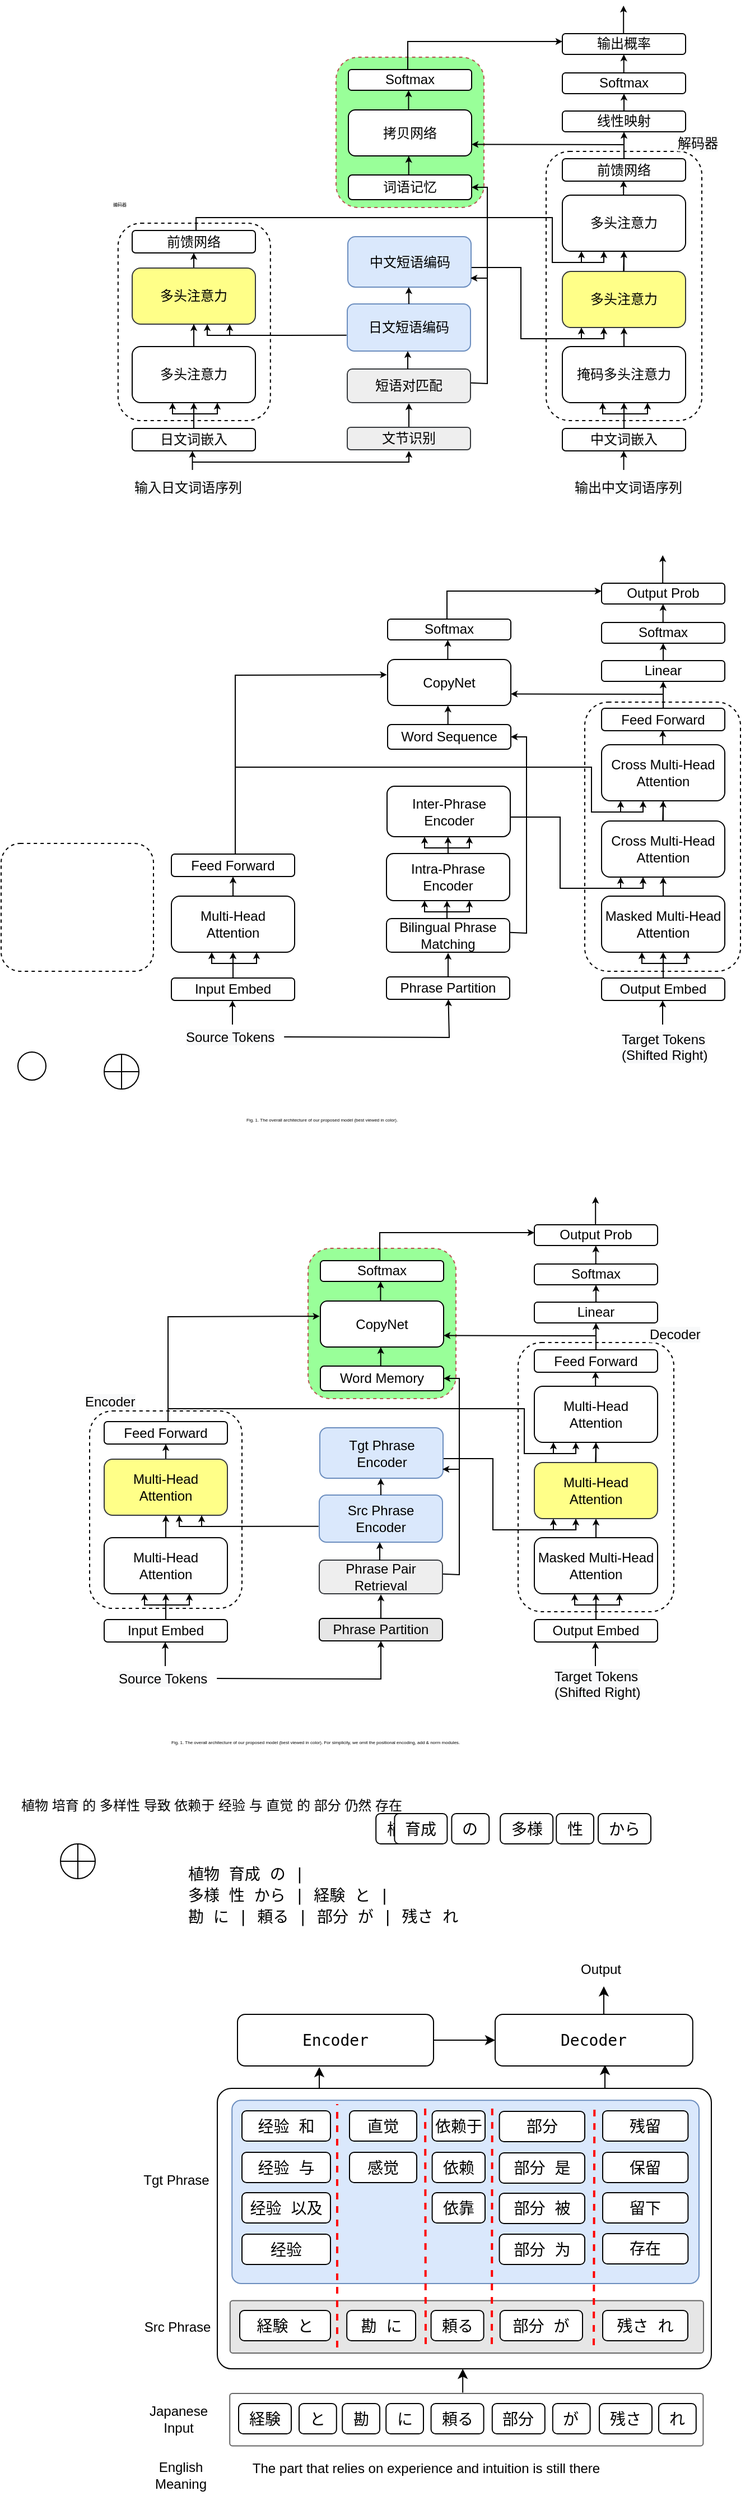 <mxfile version="20.3.6" type="github">
  <diagram id="V2DTb5OL1VRiCWGHtdKA" name="Page-1">
    <mxGraphModel dx="1113" dy="534" grid="0" gridSize="10" guides="1" tooltips="1" connect="1" arrows="0" fold="1" page="1" pageScale="1" pageWidth="827" pageHeight="1169" math="0" shadow="0">
      <root>
        <mxCell id="0" />
        <mxCell id="1" parent="0" />
        <mxCell id="ptX2DU8aKGZaoR_pnGZ3-59" value="" style="rounded=1;whiteSpace=wrap;html=1;labelBackgroundColor=none;arcSize=5;" vertex="1" parent="1">
          <mxGeometry x="224" y="1975" width="441" height="250" as="geometry" />
        </mxCell>
        <mxCell id="ptX2DU8aKGZaoR_pnGZ3-47" value="" style="rounded=1;whiteSpace=wrap;html=1;labelBackgroundColor=none;fillColor=#dae8fc;strokeColor=#6c8ebf;arcSize=5;" vertex="1" parent="1">
          <mxGeometry x="237.1" y="1985.63" width="416.9" height="163.37" as="geometry" />
        </mxCell>
        <mxCell id="ptX2DU8aKGZaoR_pnGZ3-46" value="" style="rounded=1;whiteSpace=wrap;html=1;labelBackgroundColor=none;fillColor=#E6E6E6;strokeColor=#666666;gradientColor=none;arcSize=5;" vertex="1" parent="1">
          <mxGeometry x="235.4" y="2164.25" width="422.6" height="46.75" as="geometry" />
        </mxCell>
        <mxCell id="X5AMhHzkb54LyGPV_iVm-243" value="" style="rounded=1;whiteSpace=wrap;html=1;fontSize=4;dashed=1;fillColor=#99FF99;strokeColor=#b85450;fillOpacity=100;strokeOpacity=100;" parent="1" vertex="1">
          <mxGeometry x="305" y="1226" width="132" height="134" as="geometry" />
        </mxCell>
        <mxCell id="X5AMhHzkb54LyGPV_iVm-101" value="Multi-Head &lt;br&gt;Attention" style="rounded=1;whiteSpace=wrap;html=1;" parent="1" vertex="1">
          <mxGeometry x="183" y="912" width="110" height="50" as="geometry" />
        </mxCell>
        <mxCell id="X5AMhHzkb54LyGPV_iVm-103" style="edgeStyle=orthogonalEdgeStyle;rounded=0;orthogonalLoop=1;jettySize=auto;html=1;exitX=0.5;exitY=0;exitDx=0;exitDy=0;entryX=0.5;entryY=1;entryDx=0;entryDy=0;endSize=3;startSize=3;" parent="1" source="X5AMhHzkb54LyGPV_iVm-104" target="X5AMhHzkb54LyGPV_iVm-101" edge="1">
          <mxGeometry relative="1" as="geometry" />
        </mxCell>
        <mxCell id="X5AMhHzkb54LyGPV_iVm-104" value="Input Embed" style="rounded=1;whiteSpace=wrap;html=1;" parent="1" vertex="1">
          <mxGeometry x="183" y="985" width="110" height="20" as="geometry" />
        </mxCell>
        <mxCell id="X5AMhHzkb54LyGPV_iVm-105" value="Bilingual Phrase&lt;br&gt;Matching" style="rounded=1;whiteSpace=wrap;html=1;" parent="1" vertex="1">
          <mxGeometry x="375" y="932" width="110" height="30" as="geometry" />
        </mxCell>
        <mxCell id="X5AMhHzkb54LyGPV_iVm-106" value="" style="endArrow=classic;startArrow=classic;html=1;rounded=0;jumpSize=3;fontSize=5;endSize=3;startSize=3;" parent="1" edge="1">
          <mxGeometry width="50" height="50" relative="1" as="geometry">
            <mxPoint x="219" y="962" as="sourcePoint" />
            <mxPoint x="259" y="962" as="targetPoint" />
            <Array as="points">
              <mxPoint x="219" y="972" />
              <mxPoint x="239" y="972" />
              <mxPoint x="259" y="972" />
            </Array>
          </mxGeometry>
        </mxCell>
        <mxCell id="X5AMhHzkb54LyGPV_iVm-107" style="edgeStyle=orthogonalEdgeStyle;rounded=0;orthogonalLoop=1;jettySize=auto;html=1;exitX=0.5;exitY=0;exitDx=0;exitDy=0;entryX=0.5;entryY=1;entryDx=0;entryDy=0;endSize=3;startSize=3;" parent="1" edge="1">
          <mxGeometry relative="1" as="geometry">
            <mxPoint x="621.86" y="676.5" as="sourcePoint" />
            <mxPoint x="621.86" y="651.5" as="targetPoint" />
          </mxGeometry>
        </mxCell>
        <mxCell id="X5AMhHzkb54LyGPV_iVm-108" value="" style="endArrow=classic;html=1;rounded=0;fontSize=4;startSize=3;endSize=3;jumpSize=3;exitX=0.5;exitY=0;exitDx=0;exitDy=0;entryX=0.5;entryY=1;entryDx=0;entryDy=0;" parent="1" target="X5AMhHzkb54LyGPV_iVm-135" edge="1">
          <mxGeometry width="50" height="50" relative="1" as="geometry">
            <mxPoint x="238" y="912" as="sourcePoint" />
            <mxPoint x="238" y="897" as="targetPoint" />
          </mxGeometry>
        </mxCell>
        <mxCell id="X5AMhHzkb54LyGPV_iVm-109" style="edgeStyle=orthogonalEdgeStyle;rounded=0;orthogonalLoop=1;jettySize=auto;html=1;entryX=0.5;entryY=1;entryDx=0;entryDy=0;endSize=3;startSize=3;exitX=0.5;exitY=0;exitDx=0;exitDy=0;" parent="1" source="X5AMhHzkb54LyGPV_iVm-127" edge="1">
          <mxGeometry relative="1" as="geometry">
            <mxPoint x="430" y="972.5" as="sourcePoint" />
            <mxPoint x="430.0" y="962.5" as="targetPoint" />
            <Array as="points" />
          </mxGeometry>
        </mxCell>
        <mxCell id="X5AMhHzkb54LyGPV_iVm-110" value="" style="rounded=1;whiteSpace=wrap;html=1;fontSize=4;dashed=1;fillColor=none;" parent="1" vertex="1">
          <mxGeometry x="31" y="865" width="136" height="114" as="geometry" />
        </mxCell>
        <mxCell id="X5AMhHzkb54LyGPV_iVm-111" style="edgeStyle=orthogonalEdgeStyle;rounded=0;orthogonalLoop=1;jettySize=auto;html=1;exitX=0.5;exitY=0;exitDx=0;exitDy=0;entryX=0.5;entryY=1;entryDx=0;entryDy=0;endSize=3;startSize=3;" parent="1" target="X5AMhHzkb54LyGPV_iVm-117" edge="1">
          <mxGeometry relative="1" as="geometry">
            <mxPoint x="622" y="744" as="sourcePoint" />
            <mxPoint x="621.58" y="719" as="targetPoint" />
          </mxGeometry>
        </mxCell>
        <mxCell id="X5AMhHzkb54LyGPV_iVm-112" value="" style="rounded=1;whiteSpace=wrap;html=1;fontSize=4;dashed=1;fillColor=none;" parent="1" vertex="1">
          <mxGeometry x="552" y="739" width="139" height="240" as="geometry" />
        </mxCell>
        <mxCell id="X5AMhHzkb54LyGPV_iVm-113" value="Intra-Phrase Encoder" style="rounded=1;whiteSpace=wrap;html=1;" parent="1" vertex="1">
          <mxGeometry x="375" y="874" width="110" height="42" as="geometry" />
        </mxCell>
        <mxCell id="X5AMhHzkb54LyGPV_iVm-170" value="" style="edgeStyle=orthogonalEdgeStyle;rounded=0;jumpSize=3;orthogonalLoop=1;jettySize=auto;html=1;fontSize=4;startArrow=none;startFill=0;endArrow=none;endFill=0;startSize=3;endSize=3;entryX=0.337;entryY=1.015;entryDx=0;entryDy=0;entryPerimeter=0;" parent="1" target="X5AMhHzkb54LyGPV_iVm-140" edge="1">
          <mxGeometry relative="1" as="geometry">
            <mxPoint x="485.5" y="841.533" as="sourcePoint" />
            <mxPoint x="610" y="905" as="targetPoint" />
            <Array as="points">
              <mxPoint x="530" y="842" />
              <mxPoint x="530" y="905" />
              <mxPoint x="604" y="905" />
            </Array>
          </mxGeometry>
        </mxCell>
        <mxCell id="X5AMhHzkb54LyGPV_iVm-115" value="Inter-Phrase&lt;br&gt;Encoder" style="rounded=1;whiteSpace=wrap;html=1;" parent="1" vertex="1">
          <mxGeometry x="375.5" y="814" width="110" height="45" as="geometry" />
        </mxCell>
        <mxCell id="X5AMhHzkb54LyGPV_iVm-116" value="" style="endArrow=classic;startArrow=none;html=1;rounded=0;fontSize=4;startSize=3;endSize=3;jumpSize=3;endFill=1;startFill=0;exitX=1.003;exitY=0.412;exitDx=0;exitDy=0;exitPerimeter=0;entryX=1;entryY=0.5;entryDx=0;entryDy=0;" parent="1" source="X5AMhHzkb54LyGPV_iVm-105" target="X5AMhHzkb54LyGPV_iVm-122" edge="1">
          <mxGeometry width="50" height="50" relative="1" as="geometry">
            <mxPoint x="485" y="963" as="sourcePoint" />
            <mxPoint x="485" y="704" as="targetPoint" />
            <Array as="points">
              <mxPoint x="500" y="945" />
              <mxPoint x="500" y="770" />
            </Array>
          </mxGeometry>
        </mxCell>
        <mxCell id="X5AMhHzkb54LyGPV_iVm-117" value="Linear" style="rounded=1;whiteSpace=wrap;html=1;" parent="1" vertex="1">
          <mxGeometry x="567" y="702" width="110" height="18.5" as="geometry" />
        </mxCell>
        <mxCell id="X5AMhHzkb54LyGPV_iVm-118" value="Softmax" style="rounded=1;whiteSpace=wrap;html=1;" parent="1" vertex="1">
          <mxGeometry x="567" y="668" width="110" height="18.5" as="geometry" />
        </mxCell>
        <mxCell id="X5AMhHzkb54LyGPV_iVm-119" value="CopyNet" style="rounded=1;whiteSpace=wrap;html=1;" parent="1" vertex="1">
          <mxGeometry x="376" y="701" width="110" height="41" as="geometry" />
        </mxCell>
        <mxCell id="X5AMhHzkb54LyGPV_iVm-120" value="Softmax" style="rounded=1;whiteSpace=wrap;html=1;" parent="1" vertex="1">
          <mxGeometry x="376" y="665" width="110" height="18.5" as="geometry" />
        </mxCell>
        <mxCell id="X5AMhHzkb54LyGPV_iVm-121" value="Output Prob" style="rounded=1;whiteSpace=wrap;html=1;" parent="1" vertex="1">
          <mxGeometry x="567" y="633" width="110" height="18.5" as="geometry" />
        </mxCell>
        <mxCell id="X5AMhHzkb54LyGPV_iVm-122" value="Word Sequence" style="rounded=1;whiteSpace=wrap;html=1;" parent="1" vertex="1">
          <mxGeometry x="376" y="759" width="110" height="22" as="geometry" />
        </mxCell>
        <mxCell id="X5AMhHzkb54LyGPV_iVm-123" value="" style="endArrow=classic;html=1;rounded=0;fontSize=4;startSize=3;endSize=3;jumpSize=3;entryX=0.5;entryY=1;entryDx=0;entryDy=0;" parent="1" edge="1">
          <mxGeometry width="50" height="50" relative="1" as="geometry">
            <mxPoint x="429.86" y="759" as="sourcePoint" />
            <mxPoint x="429.86" y="742" as="targetPoint" />
          </mxGeometry>
        </mxCell>
        <mxCell id="X5AMhHzkb54LyGPV_iVm-125" value="" style="endArrow=classic;html=1;rounded=0;fontSize=4;startSize=3;endSize=3;jumpSize=3;entryX=0.5;entryY=1;entryDx=0;entryDy=0;" parent="1" edge="1">
          <mxGeometry width="50" height="50" relative="1" as="geometry">
            <mxPoint x="429.72" y="700.5" as="sourcePoint" />
            <mxPoint x="429.72" y="683.5" as="targetPoint" />
          </mxGeometry>
        </mxCell>
        <mxCell id="X5AMhHzkb54LyGPV_iVm-127" value="Phrase Partition" style="rounded=1;whiteSpace=wrap;html=1;" parent="1" vertex="1">
          <mxGeometry x="375" y="984" width="110" height="20" as="geometry" />
        </mxCell>
        <mxCell id="X5AMhHzkb54LyGPV_iVm-130" style="edgeStyle=orthogonalEdgeStyle;rounded=0;orthogonalLoop=1;jettySize=auto;html=1;endSize=3;startSize=3;exitX=0.5;exitY=0;exitDx=0;exitDy=0;" parent="1" edge="1">
          <mxGeometry relative="1" as="geometry">
            <mxPoint x="430.0" y="874" as="sourcePoint" />
            <mxPoint x="429.88" y="859" as="targetPoint" />
          </mxGeometry>
        </mxCell>
        <mxCell id="X5AMhHzkb54LyGPV_iVm-131" value="" style="endArrow=classic;startArrow=classic;html=1;rounded=0;jumpSize=3;fontSize=5;endSize=3;startSize=3;" parent="1" edge="1">
          <mxGeometry width="50" height="50" relative="1" as="geometry">
            <mxPoint x="409" y="859.0" as="sourcePoint" />
            <mxPoint x="449" y="859.0" as="targetPoint" />
            <Array as="points">
              <mxPoint x="409" y="869" />
              <mxPoint x="429" y="869" />
              <mxPoint x="449" y="869" />
            </Array>
          </mxGeometry>
        </mxCell>
        <mxCell id="X5AMhHzkb54LyGPV_iVm-132" style="edgeStyle=orthogonalEdgeStyle;rounded=0;orthogonalLoop=1;jettySize=auto;html=1;entryX=0.5;entryY=1;entryDx=0;entryDy=0;endSize=3;startSize=3;" parent="1" edge="1">
          <mxGeometry relative="1" as="geometry">
            <mxPoint x="429.0" y="932" as="sourcePoint" />
            <mxPoint x="429.0" y="916.0" as="targetPoint" />
          </mxGeometry>
        </mxCell>
        <mxCell id="X5AMhHzkb54LyGPV_iVm-133" value="" style="endArrow=classic;startArrow=classic;html=1;rounded=0;jumpSize=3;fontSize=5;endSize=3;startSize=3;" parent="1" edge="1">
          <mxGeometry width="50" height="50" relative="1" as="geometry">
            <mxPoint x="409.0" y="916.0" as="sourcePoint" />
            <mxPoint x="449.0" y="916.0" as="targetPoint" />
            <Array as="points">
              <mxPoint x="409" y="926" />
              <mxPoint x="429" y="926" />
              <mxPoint x="449" y="926" />
            </Array>
          </mxGeometry>
        </mxCell>
        <mxCell id="X5AMhHzkb54LyGPV_iVm-135" value="&lt;span&gt;Feed Forward&lt;/span&gt;" style="rounded=1;whiteSpace=wrap;html=1;" parent="1" vertex="1">
          <mxGeometry x="183" y="874.5" width="110" height="20" as="geometry" />
        </mxCell>
        <mxCell id="X5AMhHzkb54LyGPV_iVm-175" value="" style="edgeStyle=orthogonalEdgeStyle;rounded=0;jumpSize=3;orthogonalLoop=1;jettySize=auto;html=1;fontSize=4;startArrow=none;startFill=0;endArrow=none;endFill=0;startSize=3;endSize=3;" parent="1" source="X5AMhHzkb54LyGPV_iVm-140" target="X5AMhHzkb54LyGPV_iVm-167" edge="1">
          <mxGeometry relative="1" as="geometry" />
        </mxCell>
        <mxCell id="X5AMhHzkb54LyGPV_iVm-140" value="Cross Multi-Head &lt;br&gt;Attention" style="rounded=1;whiteSpace=wrap;html=1;" parent="1" vertex="1">
          <mxGeometry x="567" y="845" width="110" height="50" as="geometry" />
        </mxCell>
        <mxCell id="X5AMhHzkb54LyGPV_iVm-142" style="edgeStyle=orthogonalEdgeStyle;rounded=0;orthogonalLoop=1;jettySize=auto;html=1;exitX=0.5;exitY=0;exitDx=0;exitDy=0;entryX=0.5;entryY=1;entryDx=0;entryDy=0;endSize=3;startSize=3;" parent="1" target="X5AMhHzkb54LyGPV_iVm-140" edge="1">
          <mxGeometry relative="1" as="geometry">
            <mxPoint x="622" y="912" as="sourcePoint" />
          </mxGeometry>
        </mxCell>
        <mxCell id="X5AMhHzkb54LyGPV_iVm-143" value="" style="endArrow=classic;startArrow=classic;html=1;rounded=0;jumpSize=3;fontSize=5;endSize=3;startSize=3;" parent="1" edge="1">
          <mxGeometry width="50" height="50" relative="1" as="geometry">
            <mxPoint x="584.0" y="895" as="sourcePoint" />
            <mxPoint x="604.0" y="895" as="targetPoint" />
            <Array as="points">
              <mxPoint x="584" y="905" />
              <mxPoint x="604" y="905" />
            </Array>
          </mxGeometry>
        </mxCell>
        <mxCell id="X5AMhHzkb54LyGPV_iVm-144" value="" style="endArrow=classic;html=1;rounded=0;fontSize=4;startSize=3;endSize=3;jumpSize=3;exitX=0.5;exitY=0;exitDx=0;exitDy=0;entryX=0.5;entryY=1;entryDx=0;entryDy=0;" parent="1" edge="1">
          <mxGeometry width="50" height="50" relative="1" as="geometry">
            <mxPoint x="622" y="806" as="sourcePoint" />
            <mxPoint x="622" y="791" as="targetPoint" />
          </mxGeometry>
        </mxCell>
        <mxCell id="X5AMhHzkb54LyGPV_iVm-147" value="&lt;span&gt;Feed Forward&lt;/span&gt;" style="rounded=1;whiteSpace=wrap;html=1;" parent="1" vertex="1">
          <mxGeometry x="567" y="744.5" width="110" height="20" as="geometry" />
        </mxCell>
        <mxCell id="X5AMhHzkb54LyGPV_iVm-151" value="Masked Multi-Head &lt;br&gt;Attention" style="rounded=1;whiteSpace=wrap;html=1;" parent="1" vertex="1">
          <mxGeometry x="567" y="912" width="110" height="50" as="geometry" />
        </mxCell>
        <mxCell id="X5AMhHzkb54LyGPV_iVm-152" style="edgeStyle=orthogonalEdgeStyle;rounded=0;orthogonalLoop=1;jettySize=auto;html=1;exitX=0.5;exitY=0;exitDx=0;exitDy=0;entryX=0.5;entryY=1;entryDx=0;entryDy=0;endSize=3;startSize=3;" parent="1" source="X5AMhHzkb54LyGPV_iVm-153" target="X5AMhHzkb54LyGPV_iVm-151" edge="1">
          <mxGeometry relative="1" as="geometry" />
        </mxCell>
        <mxCell id="X5AMhHzkb54LyGPV_iVm-153" value="Output Embed" style="rounded=1;whiteSpace=wrap;html=1;" parent="1" vertex="1">
          <mxGeometry x="567" y="985" width="110" height="20" as="geometry" />
        </mxCell>
        <mxCell id="X5AMhHzkb54LyGPV_iVm-154" value="" style="endArrow=classic;startArrow=classic;html=1;rounded=0;jumpSize=3;fontSize=5;endSize=3;startSize=3;" parent="1" edge="1">
          <mxGeometry width="50" height="50" relative="1" as="geometry">
            <mxPoint x="603" y="962" as="sourcePoint" />
            <mxPoint x="643" y="962" as="targetPoint" />
            <Array as="points">
              <mxPoint x="603" y="972" />
              <mxPoint x="623" y="972" />
              <mxPoint x="643" y="972" />
            </Array>
          </mxGeometry>
        </mxCell>
        <mxCell id="X5AMhHzkb54LyGPV_iVm-159" style="edgeStyle=orthogonalEdgeStyle;rounded=0;orthogonalLoop=1;jettySize=auto;html=1;entryX=0.5;entryY=1;entryDx=0;entryDy=0;endSize=3;startSize=3;" parent="1" edge="1">
          <mxGeometry relative="1" as="geometry">
            <mxPoint x="621.6" y="778.0" as="sourcePoint" />
            <mxPoint x="621.6" y="764" as="targetPoint" />
            <Array as="points">
              <mxPoint x="621.6" y="778" />
            </Array>
          </mxGeometry>
        </mxCell>
        <mxCell id="X5AMhHzkb54LyGPV_iVm-161" style="edgeStyle=orthogonalEdgeStyle;rounded=0;orthogonalLoop=1;jettySize=auto;html=1;endSize=3;startSize=3;" parent="1" edge="1">
          <mxGeometry relative="1" as="geometry">
            <mxPoint x="429" y="665" as="sourcePoint" />
            <mxPoint x="567" y="640" as="targetPoint" />
            <Array as="points">
              <mxPoint x="429" y="640" />
            </Array>
          </mxGeometry>
        </mxCell>
        <mxCell id="X5AMhHzkb54LyGPV_iVm-162" style="edgeStyle=orthogonalEdgeStyle;rounded=0;orthogonalLoop=1;jettySize=auto;html=1;endSize=3;startSize=3;entryX=0.5;entryY=1;entryDx=0;entryDy=0;" parent="1" target="X5AMhHzkb54LyGPV_iVm-118" edge="1">
          <mxGeometry relative="1" as="geometry">
            <mxPoint x="621" y="702" as="sourcePoint" />
            <mxPoint x="621" y="687.5" as="targetPoint" />
          </mxGeometry>
        </mxCell>
        <mxCell id="X5AMhHzkb54LyGPV_iVm-163" style="edgeStyle=orthogonalEdgeStyle;rounded=0;orthogonalLoop=1;jettySize=auto;html=1;exitX=0.5;exitY=0;exitDx=0;exitDy=0;entryX=0.5;entryY=1;entryDx=0;entryDy=0;endSize=3;startSize=3;" parent="1" edge="1">
          <mxGeometry relative="1" as="geometry">
            <mxPoint x="621.6" y="633" as="sourcePoint" />
            <mxPoint x="621.6" y="608" as="targetPoint" />
          </mxGeometry>
        </mxCell>
        <mxCell id="X5AMhHzkb54LyGPV_iVm-164" value="" style="endArrow=classic;html=1;rounded=0;fontSize=4;startSize=3;endSize=3;jumpSize=3;entryX=-0.006;entryY=0.331;entryDx=0;entryDy=0;entryPerimeter=0;" parent="1" target="X5AMhHzkb54LyGPV_iVm-119" edge="1">
          <mxGeometry width="50" height="50" relative="1" as="geometry">
            <mxPoint x="240" y="800" as="sourcePoint" />
            <mxPoint x="380" y="715" as="targetPoint" />
            <Array as="points">
              <mxPoint x="240" y="715" />
            </Array>
          </mxGeometry>
        </mxCell>
        <mxCell id="X5AMhHzkb54LyGPV_iVm-165" value="" style="endArrow=classic;html=1;rounded=0;fontSize=4;startSize=3;endSize=3;jumpSize=3;entryX=1;entryY=0.75;entryDx=0;entryDy=0;" parent="1" target="X5AMhHzkb54LyGPV_iVm-119" edge="1">
          <mxGeometry width="50" height="50" relative="1" as="geometry">
            <mxPoint x="622" y="732" as="sourcePoint" />
            <mxPoint x="510" y="741" as="targetPoint" />
          </mxGeometry>
        </mxCell>
        <mxCell id="X5AMhHzkb54LyGPV_iVm-166" value="" style="endArrow=classic;html=1;rounded=0;fontSize=4;startSize=3;endSize=3;jumpSize=3;exitX=1;exitY=0.5;exitDx=0;exitDy=0;" parent="1" source="YxxwiQiscKw8ClJpSAqb-5" target="X5AMhHzkb54LyGPV_iVm-127" edge="1">
          <mxGeometry width="50" height="50" relative="1" as="geometry">
            <mxPoint x="292" y="994" as="sourcePoint" />
            <mxPoint x="375" y="993" as="targetPoint" />
            <Array as="points">
              <mxPoint x="431" y="1038" />
            </Array>
          </mxGeometry>
        </mxCell>
        <mxCell id="X5AMhHzkb54LyGPV_iVm-167" value="Cross Multi-Head &lt;br&gt;Attention" style="rounded=1;whiteSpace=wrap;html=1;" parent="1" vertex="1">
          <mxGeometry x="567" y="777" width="110" height="50" as="geometry" />
        </mxCell>
        <mxCell id="X5AMhHzkb54LyGPV_iVm-171" value="" style="edgeStyle=orthogonalEdgeStyle;rounded=0;jumpSize=3;orthogonalLoop=1;jettySize=auto;html=1;fontSize=4;startArrow=none;startFill=0;endArrow=none;endFill=0;startSize=3;endSize=3;" parent="1" edge="1">
          <mxGeometry relative="1" as="geometry">
            <mxPoint x="240" y="874" as="sourcePoint" />
            <mxPoint x="603" y="837" as="targetPoint" />
            <Array as="points">
              <mxPoint x="240" y="797" />
              <mxPoint x="558" y="797" />
              <mxPoint x="558" y="837" />
            </Array>
          </mxGeometry>
        </mxCell>
        <mxCell id="X5AMhHzkb54LyGPV_iVm-173" style="edgeStyle=orthogonalEdgeStyle;rounded=0;orthogonalLoop=1;jettySize=auto;html=1;endSize=3;startSize=3;entryX=0.5;entryY=1;entryDx=0;entryDy=0;" parent="1" target="X5AMhHzkb54LyGPV_iVm-167" edge="1">
          <mxGeometry relative="1" as="geometry">
            <mxPoint x="621.62" y="845" as="sourcePoint" />
            <mxPoint x="622" y="830" as="targetPoint" />
          </mxGeometry>
        </mxCell>
        <mxCell id="X5AMhHzkb54LyGPV_iVm-176" value="" style="endArrow=classic;startArrow=classic;html=1;rounded=0;jumpSize=3;fontSize=5;endSize=3;startSize=3;" parent="1" edge="1">
          <mxGeometry width="50" height="50" relative="1" as="geometry">
            <mxPoint x="584.0" y="827" as="sourcePoint" />
            <mxPoint x="604.0" y="827" as="targetPoint" />
            <Array as="points">
              <mxPoint x="584" y="837" />
              <mxPoint x="604" y="837" />
            </Array>
          </mxGeometry>
        </mxCell>
        <mxCell id="X5AMhHzkb54LyGPV_iVm-177" value="Fig. 1. The overall architecture of our proposed model (best viewed in color)." style="text;whiteSpace=wrap;html=1;fontSize=4;" parent="1" vertex="1">
          <mxGeometry x="248" y="1103" width="425" height="19" as="geometry" />
        </mxCell>
        <mxCell id="X5AMhHzkb54LyGPV_iVm-240" value="" style="edgeStyle=orthogonalEdgeStyle;rounded=0;jumpSize=3;orthogonalLoop=1;jettySize=auto;html=1;fontSize=4;startArrow=none;startFill=0;endArrow=none;endFill=0;startSize=3;endSize=3;" parent="1" source="X5AMhHzkb54LyGPV_iVm-182" target="X5AMhHzkb54LyGPV_iVm-235" edge="1">
          <mxGeometry relative="1" as="geometry" />
        </mxCell>
        <mxCell id="X5AMhHzkb54LyGPV_iVm-182" value="Multi-Head &lt;br&gt;Attention" style="rounded=1;whiteSpace=wrap;html=1;" parent="1" vertex="1">
          <mxGeometry x="123" y="1484" width="110" height="50" as="geometry" />
        </mxCell>
        <mxCell id="X5AMhHzkb54LyGPV_iVm-183" style="edgeStyle=orthogonalEdgeStyle;rounded=0;orthogonalLoop=1;jettySize=auto;html=1;exitX=0.5;exitY=0;exitDx=0;exitDy=0;entryX=0.5;entryY=1;entryDx=0;entryDy=0;endSize=3;startSize=3;" parent="1" target="X5AMhHzkb54LyGPV_iVm-182" edge="1">
          <mxGeometry relative="1" as="geometry">
            <mxPoint x="178" y="1557" as="sourcePoint" />
          </mxGeometry>
        </mxCell>
        <mxCell id="X5AMhHzkb54LyGPV_iVm-185" value="Phrase Pair&lt;br&gt;Retrieval" style="rounded=1;whiteSpace=wrap;html=1;fillColor=#eeeeee;strokeColor=#36393d;" parent="1" vertex="1">
          <mxGeometry x="315" y="1504" width="110" height="30" as="geometry" />
        </mxCell>
        <mxCell id="X5AMhHzkb54LyGPV_iVm-186" value="" style="endArrow=classic;startArrow=classic;html=1;rounded=0;jumpSize=3;fontSize=5;endSize=3;startSize=3;" parent="1" edge="1">
          <mxGeometry width="50" height="50" relative="1" as="geometry">
            <mxPoint x="159" y="1534" as="sourcePoint" />
            <mxPoint x="199" y="1534" as="targetPoint" />
            <Array as="points">
              <mxPoint x="159" y="1544" />
              <mxPoint x="179" y="1544" />
              <mxPoint x="199" y="1544" />
            </Array>
          </mxGeometry>
        </mxCell>
        <mxCell id="X5AMhHzkb54LyGPV_iVm-187" style="edgeStyle=orthogonalEdgeStyle;rounded=0;orthogonalLoop=1;jettySize=auto;html=1;exitX=0.5;exitY=0;exitDx=0;exitDy=0;entryX=0.5;entryY=1;entryDx=0;entryDy=0;endSize=3;startSize=3;" parent="1" edge="1">
          <mxGeometry relative="1" as="geometry">
            <mxPoint x="561.86" y="1248.5" as="sourcePoint" />
            <mxPoint x="561.86" y="1223.5" as="targetPoint" />
          </mxGeometry>
        </mxCell>
        <mxCell id="X5AMhHzkb54LyGPV_iVm-188" value="" style="endArrow=classic;html=1;rounded=0;fontSize=4;startSize=3;endSize=3;jumpSize=3;entryX=0.5;entryY=1;entryDx=0;entryDy=0;" parent="1" target="X5AMhHzkb54LyGPV_iVm-210" edge="1">
          <mxGeometry width="50" height="50" relative="1" as="geometry">
            <mxPoint x="178" y="1420" as="sourcePoint" />
            <mxPoint x="178" y="1469" as="targetPoint" />
          </mxGeometry>
        </mxCell>
        <mxCell id="X5AMhHzkb54LyGPV_iVm-189" style="edgeStyle=orthogonalEdgeStyle;rounded=0;orthogonalLoop=1;jettySize=auto;html=1;entryX=0.5;entryY=1;entryDx=0;entryDy=0;endSize=3;startSize=3;exitX=0.5;exitY=0;exitDx=0;exitDy=0;" parent="1" edge="1">
          <mxGeometry relative="1" as="geometry">
            <mxPoint x="370" y="1556" as="sourcePoint" />
            <mxPoint x="370.0" y="1534.5" as="targetPoint" />
            <Array as="points" />
          </mxGeometry>
        </mxCell>
        <mxCell id="X5AMhHzkb54LyGPV_iVm-190" value="" style="rounded=1;whiteSpace=wrap;html=1;fontSize=4;dashed=1;fillColor=none;" parent="1" vertex="1">
          <mxGeometry x="110" y="1371" width="136" height="176" as="geometry" />
        </mxCell>
        <mxCell id="X5AMhHzkb54LyGPV_iVm-191" style="edgeStyle=orthogonalEdgeStyle;rounded=0;orthogonalLoop=1;jettySize=auto;html=1;exitX=0.5;exitY=0;exitDx=0;exitDy=0;entryX=0.5;entryY=1;entryDx=0;entryDy=0;endSize=3;startSize=3;" parent="1" target="X5AMhHzkb54LyGPV_iVm-197" edge="1">
          <mxGeometry relative="1" as="geometry">
            <mxPoint x="562" y="1316" as="sourcePoint" />
            <mxPoint x="561.58" y="1291" as="targetPoint" />
          </mxGeometry>
        </mxCell>
        <mxCell id="X5AMhHzkb54LyGPV_iVm-192" value="" style="rounded=1;whiteSpace=wrap;html=1;fontSize=4;dashed=1;fillColor=none;" parent="1" vertex="1">
          <mxGeometry x="492.5" y="1310" width="139" height="240" as="geometry" />
        </mxCell>
        <mxCell id="X5AMhHzkb54LyGPV_iVm-193" value="Src Phrase&lt;br&gt;Encoder" style="rounded=1;whiteSpace=wrap;html=1;fillColor=#dae8fc;strokeColor=#6c8ebf;" parent="1" vertex="1">
          <mxGeometry x="315" y="1446" width="110" height="42" as="geometry" />
        </mxCell>
        <mxCell id="X5AMhHzkb54LyGPV_iVm-194" value="" style="edgeStyle=orthogonalEdgeStyle;rounded=0;jumpSize=3;orthogonalLoop=1;jettySize=auto;html=1;fontSize=4;startArrow=none;startFill=0;endArrow=none;endFill=0;startSize=3;endSize=3;entryX=0.337;entryY=1.015;entryDx=0;entryDy=0;entryPerimeter=0;" parent="1" target="X5AMhHzkb54LyGPV_iVm-212" edge="1">
          <mxGeometry relative="1" as="geometry">
            <mxPoint x="425.5" y="1413.533" as="sourcePoint" />
            <mxPoint x="550" y="1477" as="targetPoint" />
            <Array as="points">
              <mxPoint x="470" y="1414" />
              <mxPoint x="470" y="1477" />
              <mxPoint x="544" y="1477" />
            </Array>
          </mxGeometry>
        </mxCell>
        <mxCell id="X5AMhHzkb54LyGPV_iVm-195" value="Tgt Phrase&lt;br&gt;Encoder" style="rounded=1;whiteSpace=wrap;html=1;fillColor=#dae8fc;strokeColor=#6c8ebf;" parent="1" vertex="1">
          <mxGeometry x="315.5" y="1386" width="110" height="45" as="geometry" />
        </mxCell>
        <mxCell id="X5AMhHzkb54LyGPV_iVm-196" value="" style="endArrow=classic;startArrow=none;html=1;rounded=0;fontSize=4;startSize=3;endSize=3;jumpSize=3;endFill=1;startFill=0;exitX=1.003;exitY=0.412;exitDx=0;exitDy=0;exitPerimeter=0;entryX=1;entryY=0.5;entryDx=0;entryDy=0;" parent="1" source="X5AMhHzkb54LyGPV_iVm-185" target="X5AMhHzkb54LyGPV_iVm-202" edge="1">
          <mxGeometry width="50" height="50" relative="1" as="geometry">
            <mxPoint x="425" y="1535" as="sourcePoint" />
            <mxPoint x="425" y="1276" as="targetPoint" />
            <Array as="points">
              <mxPoint x="440" y="1517" />
              <mxPoint x="440" y="1342" />
            </Array>
          </mxGeometry>
        </mxCell>
        <mxCell id="X5AMhHzkb54LyGPV_iVm-197" value="Linear" style="rounded=1;whiteSpace=wrap;html=1;" parent="1" vertex="1">
          <mxGeometry x="507" y="1274" width="110" height="18.5" as="geometry" />
        </mxCell>
        <mxCell id="X5AMhHzkb54LyGPV_iVm-198" value="Softmax" style="rounded=1;whiteSpace=wrap;html=1;" parent="1" vertex="1">
          <mxGeometry x="507" y="1240" width="110" height="18.5" as="geometry" />
        </mxCell>
        <mxCell id="X5AMhHzkb54LyGPV_iVm-199" value="CopyNet" style="rounded=1;whiteSpace=wrap;html=1;" parent="1" vertex="1">
          <mxGeometry x="316" y="1273" width="110" height="41" as="geometry" />
        </mxCell>
        <mxCell id="X5AMhHzkb54LyGPV_iVm-200" value="Softmax" style="rounded=1;whiteSpace=wrap;html=1;" parent="1" vertex="1">
          <mxGeometry x="316" y="1237" width="110" height="18.5" as="geometry" />
        </mxCell>
        <mxCell id="X5AMhHzkb54LyGPV_iVm-201" value="Output Prob" style="rounded=1;whiteSpace=wrap;html=1;" parent="1" vertex="1">
          <mxGeometry x="507" y="1205" width="110" height="18.5" as="geometry" />
        </mxCell>
        <mxCell id="X5AMhHzkb54LyGPV_iVm-202" value="Word Memory" style="rounded=1;whiteSpace=wrap;html=1;" parent="1" vertex="1">
          <mxGeometry x="316" y="1331" width="110" height="22" as="geometry" />
        </mxCell>
        <mxCell id="X5AMhHzkb54LyGPV_iVm-203" value="" style="endArrow=classic;html=1;rounded=0;fontSize=4;startSize=3;endSize=3;jumpSize=3;entryX=0.5;entryY=1;entryDx=0;entryDy=0;" parent="1" edge="1">
          <mxGeometry width="50" height="50" relative="1" as="geometry">
            <mxPoint x="369.86" y="1331" as="sourcePoint" />
            <mxPoint x="369.86" y="1314" as="targetPoint" />
          </mxGeometry>
        </mxCell>
        <mxCell id="X5AMhHzkb54LyGPV_iVm-204" value="" style="endArrow=classic;html=1;rounded=0;fontSize=4;startSize=3;endSize=3;jumpSize=3;entryX=0.5;entryY=1;entryDx=0;entryDy=0;" parent="1" edge="1">
          <mxGeometry width="50" height="50" relative="1" as="geometry">
            <mxPoint x="369.72" y="1272.5" as="sourcePoint" />
            <mxPoint x="369.72" y="1255.5" as="targetPoint" />
          </mxGeometry>
        </mxCell>
        <mxCell id="X5AMhHzkb54LyGPV_iVm-206" style="edgeStyle=orthogonalEdgeStyle;rounded=0;orthogonalLoop=1;jettySize=auto;html=1;endSize=3;startSize=3;exitX=0.5;exitY=0;exitDx=0;exitDy=0;" parent="1" edge="1">
          <mxGeometry relative="1" as="geometry">
            <mxPoint x="370.0" y="1446" as="sourcePoint" />
            <mxPoint x="369.88" y="1431" as="targetPoint" />
          </mxGeometry>
        </mxCell>
        <mxCell id="X5AMhHzkb54LyGPV_iVm-208" style="edgeStyle=orthogonalEdgeStyle;rounded=0;orthogonalLoop=1;jettySize=auto;html=1;entryX=0.5;entryY=1;entryDx=0;entryDy=0;endSize=3;startSize=3;" parent="1" edge="1">
          <mxGeometry relative="1" as="geometry">
            <mxPoint x="369.0" y="1504" as="sourcePoint" />
            <mxPoint x="369.0" y="1488" as="targetPoint" />
          </mxGeometry>
        </mxCell>
        <mxCell id="X5AMhHzkb54LyGPV_iVm-210" value="&lt;span&gt;Feed Forward&lt;/span&gt;" style="rounded=1;whiteSpace=wrap;html=1;" parent="1" vertex="1">
          <mxGeometry x="123" y="1380.5" width="110" height="20" as="geometry" />
        </mxCell>
        <mxCell id="X5AMhHzkb54LyGPV_iVm-211" value="" style="edgeStyle=orthogonalEdgeStyle;rounded=0;jumpSize=3;orthogonalLoop=1;jettySize=auto;html=1;fontSize=4;startArrow=none;startFill=0;endArrow=none;endFill=0;startSize=3;endSize=3;" parent="1" source="X5AMhHzkb54LyGPV_iVm-212" target="X5AMhHzkb54LyGPV_iVm-228" edge="1">
          <mxGeometry relative="1" as="geometry" />
        </mxCell>
        <mxCell id="X5AMhHzkb54LyGPV_iVm-212" value="Multi-Head &lt;br&gt;Attention" style="rounded=1;whiteSpace=wrap;html=1;fillColor=#ffff88;strokeColor=#36393d;" parent="1" vertex="1">
          <mxGeometry x="507" y="1417" width="110" height="50" as="geometry" />
        </mxCell>
        <mxCell id="X5AMhHzkb54LyGPV_iVm-213" style="edgeStyle=orthogonalEdgeStyle;rounded=0;orthogonalLoop=1;jettySize=auto;html=1;exitX=0.5;exitY=0;exitDx=0;exitDy=0;entryX=0.5;entryY=1;entryDx=0;entryDy=0;endSize=3;startSize=3;" parent="1" target="X5AMhHzkb54LyGPV_iVm-212" edge="1">
          <mxGeometry relative="1" as="geometry">
            <mxPoint x="562" y="1484" as="sourcePoint" />
          </mxGeometry>
        </mxCell>
        <mxCell id="X5AMhHzkb54LyGPV_iVm-214" value="" style="endArrow=classic;startArrow=classic;html=1;rounded=0;jumpSize=3;fontSize=5;endSize=3;startSize=3;" parent="1" edge="1">
          <mxGeometry width="50" height="50" relative="1" as="geometry">
            <mxPoint x="524.0" y="1467" as="sourcePoint" />
            <mxPoint x="544.0" y="1467" as="targetPoint" />
            <Array as="points">
              <mxPoint x="524" y="1477" />
              <mxPoint x="544" y="1477" />
            </Array>
          </mxGeometry>
        </mxCell>
        <mxCell id="X5AMhHzkb54LyGPV_iVm-215" value="" style="endArrow=classic;html=1;rounded=0;fontSize=4;startSize=3;endSize=3;jumpSize=3;exitX=0.5;exitY=0;exitDx=0;exitDy=0;entryX=0.5;entryY=1;entryDx=0;entryDy=0;" parent="1" edge="1">
          <mxGeometry width="50" height="50" relative="1" as="geometry">
            <mxPoint x="562" y="1378" as="sourcePoint" />
            <mxPoint x="562" y="1363" as="targetPoint" />
          </mxGeometry>
        </mxCell>
        <mxCell id="X5AMhHzkb54LyGPV_iVm-216" value="&lt;span&gt;Feed Forward&lt;/span&gt;" style="rounded=1;whiteSpace=wrap;html=1;" parent="1" vertex="1">
          <mxGeometry x="507" y="1316.5" width="110" height="20" as="geometry" />
        </mxCell>
        <mxCell id="X5AMhHzkb54LyGPV_iVm-217" value="Masked Multi-Head &lt;br&gt;Attention" style="rounded=1;whiteSpace=wrap;html=1;" parent="1" vertex="1">
          <mxGeometry x="507" y="1484" width="110" height="50" as="geometry" />
        </mxCell>
        <mxCell id="X5AMhHzkb54LyGPV_iVm-218" style="edgeStyle=orthogonalEdgeStyle;rounded=0;orthogonalLoop=1;jettySize=auto;html=1;exitX=0.5;exitY=0;exitDx=0;exitDy=0;entryX=0.5;entryY=1;entryDx=0;entryDy=0;endSize=3;startSize=3;" parent="1" target="X5AMhHzkb54LyGPV_iVm-217" edge="1">
          <mxGeometry relative="1" as="geometry">
            <mxPoint x="562" y="1557" as="sourcePoint" />
          </mxGeometry>
        </mxCell>
        <mxCell id="X5AMhHzkb54LyGPV_iVm-220" value="" style="endArrow=classic;startArrow=classic;html=1;rounded=0;jumpSize=3;fontSize=5;endSize=3;startSize=3;" parent="1" edge="1">
          <mxGeometry width="50" height="50" relative="1" as="geometry">
            <mxPoint x="543" y="1534" as="sourcePoint" />
            <mxPoint x="583" y="1534" as="targetPoint" />
            <Array as="points">
              <mxPoint x="543" y="1544" />
              <mxPoint x="563" y="1544" />
              <mxPoint x="583" y="1544" />
            </Array>
          </mxGeometry>
        </mxCell>
        <mxCell id="X5AMhHzkb54LyGPV_iVm-221" style="edgeStyle=orthogonalEdgeStyle;rounded=0;orthogonalLoop=1;jettySize=auto;html=1;entryX=0.5;entryY=1;entryDx=0;entryDy=0;endSize=3;startSize=3;" parent="1" edge="1">
          <mxGeometry relative="1" as="geometry">
            <mxPoint x="561.6" y="1350" as="sourcePoint" />
            <mxPoint x="561.6" y="1336" as="targetPoint" />
            <Array as="points">
              <mxPoint x="561.6" y="1350" />
            </Array>
          </mxGeometry>
        </mxCell>
        <mxCell id="X5AMhHzkb54LyGPV_iVm-222" style="edgeStyle=orthogonalEdgeStyle;rounded=0;orthogonalLoop=1;jettySize=auto;html=1;endSize=3;startSize=3;" parent="1" edge="1">
          <mxGeometry relative="1" as="geometry">
            <mxPoint x="369" y="1237" as="sourcePoint" />
            <mxPoint x="507" y="1212" as="targetPoint" />
            <Array as="points">
              <mxPoint x="369" y="1212" />
            </Array>
          </mxGeometry>
        </mxCell>
        <mxCell id="X5AMhHzkb54LyGPV_iVm-223" style="edgeStyle=orthogonalEdgeStyle;rounded=0;orthogonalLoop=1;jettySize=auto;html=1;endSize=3;startSize=3;entryX=0.5;entryY=1;entryDx=0;entryDy=0;" parent="1" target="X5AMhHzkb54LyGPV_iVm-198" edge="1">
          <mxGeometry relative="1" as="geometry">
            <mxPoint x="561" y="1274" as="sourcePoint" />
            <mxPoint x="561" y="1259.5" as="targetPoint" />
          </mxGeometry>
        </mxCell>
        <mxCell id="X5AMhHzkb54LyGPV_iVm-224" style="edgeStyle=orthogonalEdgeStyle;rounded=0;orthogonalLoop=1;jettySize=auto;html=1;exitX=0.5;exitY=0;exitDx=0;exitDy=0;entryX=0.5;entryY=1;entryDx=0;entryDy=0;endSize=3;startSize=3;" parent="1" edge="1">
          <mxGeometry relative="1" as="geometry">
            <mxPoint x="561.6" y="1205" as="sourcePoint" />
            <mxPoint x="561.6" y="1180" as="targetPoint" />
          </mxGeometry>
        </mxCell>
        <mxCell id="X5AMhHzkb54LyGPV_iVm-225" value="" style="endArrow=classic;html=1;rounded=0;fontSize=4;startSize=3;endSize=3;jumpSize=3;entryX=-0.006;entryY=0.331;entryDx=0;entryDy=0;entryPerimeter=0;" parent="1" target="X5AMhHzkb54LyGPV_iVm-199" edge="1">
          <mxGeometry width="50" height="50" relative="1" as="geometry">
            <mxPoint x="180" y="1372" as="sourcePoint" />
            <mxPoint x="320" y="1287" as="targetPoint" />
            <Array as="points">
              <mxPoint x="180" y="1287" />
            </Array>
          </mxGeometry>
        </mxCell>
        <mxCell id="X5AMhHzkb54LyGPV_iVm-226" value="" style="endArrow=classic;html=1;rounded=0;fontSize=4;startSize=3;endSize=3;jumpSize=3;entryX=1;entryY=0.75;entryDx=0;entryDy=0;" parent="1" target="X5AMhHzkb54LyGPV_iVm-199" edge="1">
          <mxGeometry width="50" height="50" relative="1" as="geometry">
            <mxPoint x="562" y="1304" as="sourcePoint" />
            <mxPoint x="450" y="1313" as="targetPoint" />
          </mxGeometry>
        </mxCell>
        <mxCell id="X5AMhHzkb54LyGPV_iVm-228" value="Multi-Head &lt;br&gt;Attention" style="rounded=1;whiteSpace=wrap;html=1;" parent="1" vertex="1">
          <mxGeometry x="507" y="1349" width="110" height="50" as="geometry" />
        </mxCell>
        <mxCell id="X5AMhHzkb54LyGPV_iVm-229" value="" style="edgeStyle=orthogonalEdgeStyle;rounded=0;jumpSize=3;orthogonalLoop=1;jettySize=auto;html=1;fontSize=4;startArrow=none;startFill=0;endArrow=none;endFill=0;startSize=3;endSize=3;" parent="1" edge="1">
          <mxGeometry relative="1" as="geometry">
            <mxPoint x="371" y="1369" as="sourcePoint" />
            <mxPoint x="543" y="1409" as="targetPoint" />
            <Array as="points">
              <mxPoint x="498" y="1369" />
              <mxPoint x="498" y="1409" />
            </Array>
          </mxGeometry>
        </mxCell>
        <mxCell id="X5AMhHzkb54LyGPV_iVm-230" style="edgeStyle=orthogonalEdgeStyle;rounded=0;orthogonalLoop=1;jettySize=auto;html=1;endSize=3;startSize=3;entryX=0.5;entryY=1;entryDx=0;entryDy=0;" parent="1" target="X5AMhHzkb54LyGPV_iVm-228" edge="1">
          <mxGeometry relative="1" as="geometry">
            <mxPoint x="561.62" y="1417" as="sourcePoint" />
            <mxPoint x="562" y="1402" as="targetPoint" />
          </mxGeometry>
        </mxCell>
        <mxCell id="X5AMhHzkb54LyGPV_iVm-231" value="" style="endArrow=classic;startArrow=classic;html=1;rounded=0;jumpSize=3;fontSize=5;endSize=3;startSize=3;" parent="1" edge="1">
          <mxGeometry width="50" height="50" relative="1" as="geometry">
            <mxPoint x="524.0" y="1399" as="sourcePoint" />
            <mxPoint x="544.0" y="1399" as="targetPoint" />
            <Array as="points">
              <mxPoint x="524" y="1409" />
              <mxPoint x="544" y="1409" />
            </Array>
          </mxGeometry>
        </mxCell>
        <mxCell id="X5AMhHzkb54LyGPV_iVm-232" value="Fig. 1. The overall architecture of our proposed model (best viewed in color). For simplicity, we omit the positional encoding, add &amp;amp; norm modules." style="text;whiteSpace=wrap;html=1;fontSize=4;" parent="1" vertex="1">
          <mxGeometry x="181" y="1658" width="425" height="19" as="geometry" />
        </mxCell>
        <mxCell id="X5AMhHzkb54LyGPV_iVm-234" value="" style="endArrow=classic;html=1;rounded=0;fontSize=4;startSize=3;endSize=3;jumpSize=3;entryX=1;entryY=0.75;entryDx=0;entryDy=0;" parent="1" edge="1">
          <mxGeometry width="50" height="50" relative="1" as="geometry">
            <mxPoint x="440" y="1423" as="sourcePoint" />
            <mxPoint x="425" y="1423" as="targetPoint" />
          </mxGeometry>
        </mxCell>
        <mxCell id="X5AMhHzkb54LyGPV_iVm-235" value="Multi-Head &lt;br&gt;Attention" style="rounded=1;whiteSpace=wrap;html=1;fillColor=#ffff88;strokeColor=#36393d;" parent="1" vertex="1">
          <mxGeometry x="123" y="1414" width="110" height="50" as="geometry" />
        </mxCell>
        <mxCell id="X5AMhHzkb54LyGPV_iVm-237" value="" style="endArrow=classic;startArrow=classic;html=1;rounded=0;jumpSize=3;fontSize=5;endSize=3;startSize=3;" parent="1" edge="1">
          <mxGeometry width="50" height="50" relative="1" as="geometry">
            <mxPoint x="190" y="1464.0" as="sourcePoint" />
            <mxPoint x="210" y="1464" as="targetPoint" />
            <Array as="points">
              <mxPoint x="190" y="1474" />
              <mxPoint x="210" y="1474" />
            </Array>
          </mxGeometry>
        </mxCell>
        <mxCell id="X5AMhHzkb54LyGPV_iVm-239" value="" style="endArrow=classic;html=1;rounded=0;fontSize=4;startSize=3;endSize=3;jumpSize=3;" parent="1" edge="1">
          <mxGeometry width="50" height="50" relative="1" as="geometry">
            <mxPoint x="178" y="1484" as="sourcePoint" />
            <mxPoint x="178" y="1464" as="targetPoint" />
          </mxGeometry>
        </mxCell>
        <mxCell id="X5AMhHzkb54LyGPV_iVm-242" value="" style="endArrow=none;html=1;rounded=0;fontSize=4;startSize=3;endSize=3;jumpSize=3;entryX=-0.006;entryY=0.569;entryDx=0;entryDy=0;entryPerimeter=0;" parent="1" edge="1">
          <mxGeometry width="50" height="50" relative="1" as="geometry">
            <mxPoint x="210" y="1474" as="sourcePoint" />
            <mxPoint x="314.34" y="1473.898" as="targetPoint" />
          </mxGeometry>
        </mxCell>
        <mxCell id="X5AMhHzkb54LyGPV_iVm-244" value="" style="edgeStyle=orthogonalEdgeStyle;rounded=0;jumpSize=3;orthogonalLoop=1;jettySize=auto;html=1;fontSize=4;startArrow=none;startFill=0;endArrow=none;endFill=0;startSize=3;endSize=3;" parent="1" edge="1">
          <mxGeometry relative="1" as="geometry">
            <mxPoint x="180" y="1380.0" as="sourcePoint" />
            <mxPoint x="371" y="1369" as="targetPoint" />
            <Array as="points">
              <mxPoint x="180" y="1369" />
            </Array>
          </mxGeometry>
        </mxCell>
        <mxCell id="X5AMhHzkb54LyGPV_iVm-245" value="&lt;meta charset=&quot;utf-8&quot;&gt;&lt;span style=&quot;color: rgb(0, 0, 0); font-family: helvetica; font-size: 12px; font-style: normal; font-weight: 400; letter-spacing: normal; text-align: center; text-indent: 0px; text-transform: none; word-spacing: 0px; background-color: rgb(248, 249, 250); display: inline; float: none;&quot;&gt;Encoder&lt;/span&gt;" style="text;whiteSpace=wrap;html=1;fontSize=4;" parent="1" vertex="1">
          <mxGeometry x="104.005" y="1349.0" width="65" height="19" as="geometry" />
        </mxCell>
        <mxCell id="X5AMhHzkb54LyGPV_iVm-246" value="&lt;span style=&quot;color: rgb(0 , 0 , 0) ; font-family: &amp;#34;helvetica&amp;#34; ; font-size: 12px ; font-style: normal ; font-weight: 400 ; letter-spacing: normal ; text-align: center ; text-indent: 0px ; text-transform: none ; word-spacing: 0px ; background-color: rgb(248 , 249 , 250) ; display: inline ; float: none&quot;&gt;Decoder&lt;/span&gt;" style="text;whiteSpace=wrap;html=1;fontSize=4;" parent="1" vertex="1">
          <mxGeometry x="608.005" y="1289.0" width="65" height="19" as="geometry" />
        </mxCell>
        <mxCell id="MiqbiLdm5wuMEh4iLNZL-1" value="" style="rounded=1;whiteSpace=wrap;html=1;fontSize=4;dashed=1;fillColor=#99FF99;strokeColor=#b85450;fillOpacity=100;strokeOpacity=100;" parent="1" vertex="1">
          <mxGeometry x="330" y="164" width="132" height="134" as="geometry" />
        </mxCell>
        <mxCell id="MiqbiLdm5wuMEh4iLNZL-2" value="" style="edgeStyle=orthogonalEdgeStyle;rounded=0;jumpSize=3;orthogonalLoop=1;jettySize=auto;html=1;fontSize=4;startArrow=none;startFill=0;endArrow=none;endFill=0;startSize=3;endSize=3;" parent="1" source="MiqbiLdm5wuMEh4iLNZL-3" target="MiqbiLdm5wuMEh4iLNZL-52" edge="1">
          <mxGeometry relative="1" as="geometry" />
        </mxCell>
        <mxCell id="MiqbiLdm5wuMEh4iLNZL-3" value="多头注意力" style="rounded=1;whiteSpace=wrap;html=1;" parent="1" vertex="1">
          <mxGeometry x="148" y="422" width="110" height="50" as="geometry" />
        </mxCell>
        <mxCell id="MiqbiLdm5wuMEh4iLNZL-4" style="edgeStyle=orthogonalEdgeStyle;rounded=0;orthogonalLoop=1;jettySize=auto;html=1;exitX=0.5;exitY=0;exitDx=0;exitDy=0;entryX=0.5;entryY=1;entryDx=0;entryDy=0;endSize=3;startSize=3;" parent="1" source="MiqbiLdm5wuMEh4iLNZL-5" target="MiqbiLdm5wuMEh4iLNZL-3" edge="1">
          <mxGeometry relative="1" as="geometry" />
        </mxCell>
        <mxCell id="MiqbiLdm5wuMEh4iLNZL-5" value="日文词嵌入" style="rounded=1;whiteSpace=wrap;html=1;" parent="1" vertex="1">
          <mxGeometry x="148" y="495" width="110" height="20" as="geometry" />
        </mxCell>
        <mxCell id="MiqbiLdm5wuMEh4iLNZL-6" value="短语对匹配" style="rounded=1;whiteSpace=wrap;html=1;fillColor=#eeeeee;strokeColor=#36393d;" parent="1" vertex="1">
          <mxGeometry x="340" y="442" width="110" height="30" as="geometry" />
        </mxCell>
        <mxCell id="MiqbiLdm5wuMEh4iLNZL-7" value="" style="endArrow=classic;startArrow=classic;html=1;rounded=0;jumpSize=3;fontSize=5;endSize=3;startSize=3;" parent="1" edge="1">
          <mxGeometry width="50" height="50" relative="1" as="geometry">
            <mxPoint x="184" y="472" as="sourcePoint" />
            <mxPoint x="224" y="472" as="targetPoint" />
            <Array as="points">
              <mxPoint x="184" y="482" />
              <mxPoint x="204" y="482" />
              <mxPoint x="224" y="482" />
            </Array>
          </mxGeometry>
        </mxCell>
        <mxCell id="MiqbiLdm5wuMEh4iLNZL-8" style="edgeStyle=orthogonalEdgeStyle;rounded=0;orthogonalLoop=1;jettySize=auto;html=1;exitX=0.5;exitY=0;exitDx=0;exitDy=0;entryX=0.5;entryY=1;entryDx=0;entryDy=0;endSize=3;startSize=3;" parent="1" edge="1">
          <mxGeometry relative="1" as="geometry">
            <mxPoint x="586.86" y="186.5" as="sourcePoint" />
            <mxPoint x="586.86" y="161.5" as="targetPoint" />
          </mxGeometry>
        </mxCell>
        <mxCell id="MiqbiLdm5wuMEh4iLNZL-9" value="" style="endArrow=classic;html=1;rounded=0;fontSize=4;startSize=3;endSize=3;jumpSize=3;entryX=0.5;entryY=1;entryDx=0;entryDy=0;" parent="1" target="MiqbiLdm5wuMEh4iLNZL-29" edge="1">
          <mxGeometry width="50" height="50" relative="1" as="geometry">
            <mxPoint x="203" y="358" as="sourcePoint" />
            <mxPoint x="203" y="407" as="targetPoint" />
          </mxGeometry>
        </mxCell>
        <mxCell id="MiqbiLdm5wuMEh4iLNZL-10" style="edgeStyle=orthogonalEdgeStyle;rounded=0;orthogonalLoop=1;jettySize=auto;html=1;entryX=0.5;entryY=1;entryDx=0;entryDy=0;endSize=3;startSize=3;exitX=0.5;exitY=0;exitDx=0;exitDy=0;" parent="1" source="MiqbiLdm5wuMEh4iLNZL-26" edge="1">
          <mxGeometry relative="1" as="geometry">
            <mxPoint x="395" y="482.5" as="sourcePoint" />
            <mxPoint x="395.0" y="472.5" as="targetPoint" />
            <Array as="points" />
          </mxGeometry>
        </mxCell>
        <mxCell id="MiqbiLdm5wuMEh4iLNZL-11" value="" style="rounded=1;whiteSpace=wrap;html=1;fontSize=4;dashed=1;fillColor=none;" parent="1" vertex="1">
          <mxGeometry x="135.4" y="312" width="136" height="176" as="geometry" />
        </mxCell>
        <mxCell id="MiqbiLdm5wuMEh4iLNZL-12" style="edgeStyle=orthogonalEdgeStyle;rounded=0;orthogonalLoop=1;jettySize=auto;html=1;exitX=0.5;exitY=0;exitDx=0;exitDy=0;entryX=0.5;entryY=1;entryDx=0;entryDy=0;endSize=3;startSize=3;" parent="1" target="MiqbiLdm5wuMEh4iLNZL-18" edge="1">
          <mxGeometry relative="1" as="geometry">
            <mxPoint x="587" y="254" as="sourcePoint" />
            <mxPoint x="586.58" y="229" as="targetPoint" />
          </mxGeometry>
        </mxCell>
        <mxCell id="MiqbiLdm5wuMEh4iLNZL-13" value="" style="rounded=1;whiteSpace=wrap;html=1;fontSize=4;dashed=1;fillColor=none;" parent="1" vertex="1">
          <mxGeometry x="517.5" y="248" width="139" height="240" as="geometry" />
        </mxCell>
        <mxCell id="MiqbiLdm5wuMEh4iLNZL-14" value="日文短语编码" style="rounded=1;whiteSpace=wrap;html=1;fillColor=#dae8fc;strokeColor=#6c8ebf;" parent="1" vertex="1">
          <mxGeometry x="340" y="384" width="110" height="42" as="geometry" />
        </mxCell>
        <mxCell id="MiqbiLdm5wuMEh4iLNZL-15" value="" style="edgeStyle=orthogonalEdgeStyle;rounded=0;jumpSize=3;orthogonalLoop=1;jettySize=auto;html=1;fontSize=4;startArrow=none;startFill=0;endArrow=none;endFill=0;startSize=3;endSize=3;entryX=0.337;entryY=1.015;entryDx=0;entryDy=0;entryPerimeter=0;" parent="1" target="MiqbiLdm5wuMEh4iLNZL-31" edge="1">
          <mxGeometry relative="1" as="geometry">
            <mxPoint x="450.5" y="351.533" as="sourcePoint" />
            <mxPoint x="575" y="415" as="targetPoint" />
            <Array as="points">
              <mxPoint x="495" y="352" />
              <mxPoint x="495" y="415" />
              <mxPoint x="569" y="415" />
            </Array>
          </mxGeometry>
        </mxCell>
        <mxCell id="MiqbiLdm5wuMEh4iLNZL-16" value="中文短语编码" style="rounded=1;whiteSpace=wrap;html=1;fillColor=#dae8fc;strokeColor=#6c8ebf;" parent="1" vertex="1">
          <mxGeometry x="340.5" y="324" width="110" height="45" as="geometry" />
        </mxCell>
        <mxCell id="MiqbiLdm5wuMEh4iLNZL-17" value="" style="endArrow=classic;startArrow=none;html=1;rounded=0;fontSize=4;startSize=3;endSize=3;jumpSize=3;endFill=1;startFill=0;exitX=1.003;exitY=0.412;exitDx=0;exitDy=0;exitPerimeter=0;entryX=1;entryY=0.5;entryDx=0;entryDy=0;" parent="1" source="MiqbiLdm5wuMEh4iLNZL-6" target="MiqbiLdm5wuMEh4iLNZL-23" edge="1">
          <mxGeometry width="50" height="50" relative="1" as="geometry">
            <mxPoint x="450" y="473" as="sourcePoint" />
            <mxPoint x="450" y="214" as="targetPoint" />
            <Array as="points">
              <mxPoint x="465" y="455" />
              <mxPoint x="465" y="280" />
            </Array>
          </mxGeometry>
        </mxCell>
        <mxCell id="MiqbiLdm5wuMEh4iLNZL-18" value="线性映射" style="rounded=1;whiteSpace=wrap;html=1;" parent="1" vertex="1">
          <mxGeometry x="532" y="212" width="110" height="18.5" as="geometry" />
        </mxCell>
        <mxCell id="MiqbiLdm5wuMEh4iLNZL-19" value="Softmax" style="rounded=1;whiteSpace=wrap;html=1;" parent="1" vertex="1">
          <mxGeometry x="532" y="178" width="110" height="18.5" as="geometry" />
        </mxCell>
        <mxCell id="MiqbiLdm5wuMEh4iLNZL-20" value="拷贝网络" style="rounded=1;whiteSpace=wrap;html=1;" parent="1" vertex="1">
          <mxGeometry x="341" y="211" width="110" height="41" as="geometry" />
        </mxCell>
        <mxCell id="MiqbiLdm5wuMEh4iLNZL-21" value="Softmax" style="rounded=1;whiteSpace=wrap;html=1;" parent="1" vertex="1">
          <mxGeometry x="341" y="175" width="110" height="18.5" as="geometry" />
        </mxCell>
        <mxCell id="MiqbiLdm5wuMEh4iLNZL-22" value="输出概率" style="rounded=1;whiteSpace=wrap;html=1;" parent="1" vertex="1">
          <mxGeometry x="532" y="143" width="110" height="18.5" as="geometry" />
        </mxCell>
        <mxCell id="MiqbiLdm5wuMEh4iLNZL-23" value="词语记忆" style="rounded=1;whiteSpace=wrap;html=1;" parent="1" vertex="1">
          <mxGeometry x="341" y="269" width="110" height="22" as="geometry" />
        </mxCell>
        <mxCell id="MiqbiLdm5wuMEh4iLNZL-24" value="" style="endArrow=classic;html=1;rounded=0;fontSize=4;startSize=3;endSize=3;jumpSize=3;entryX=0.5;entryY=1;entryDx=0;entryDy=0;" parent="1" edge="1">
          <mxGeometry width="50" height="50" relative="1" as="geometry">
            <mxPoint x="394.86" y="269" as="sourcePoint" />
            <mxPoint x="394.86" y="252" as="targetPoint" />
          </mxGeometry>
        </mxCell>
        <mxCell id="MiqbiLdm5wuMEh4iLNZL-25" value="" style="endArrow=classic;html=1;rounded=0;fontSize=4;startSize=3;endSize=3;jumpSize=3;entryX=0.5;entryY=1;entryDx=0;entryDy=0;" parent="1" edge="1">
          <mxGeometry width="50" height="50" relative="1" as="geometry">
            <mxPoint x="394.72" y="210.5" as="sourcePoint" />
            <mxPoint x="394.72" y="193.5" as="targetPoint" />
          </mxGeometry>
        </mxCell>
        <mxCell id="MiqbiLdm5wuMEh4iLNZL-26" value="文节识别" style="rounded=1;whiteSpace=wrap;html=1;fillColor=#eeeeee;strokeColor=#36393d;" parent="1" vertex="1">
          <mxGeometry x="340" y="494" width="110" height="20" as="geometry" />
        </mxCell>
        <mxCell id="MiqbiLdm5wuMEh4iLNZL-27" style="edgeStyle=orthogonalEdgeStyle;rounded=0;orthogonalLoop=1;jettySize=auto;html=1;endSize=3;startSize=3;exitX=0.5;exitY=0;exitDx=0;exitDy=0;" parent="1" edge="1">
          <mxGeometry relative="1" as="geometry">
            <mxPoint x="395.0" y="384" as="sourcePoint" />
            <mxPoint x="394.88" y="369" as="targetPoint" />
          </mxGeometry>
        </mxCell>
        <mxCell id="MiqbiLdm5wuMEh4iLNZL-28" style="edgeStyle=orthogonalEdgeStyle;rounded=0;orthogonalLoop=1;jettySize=auto;html=1;entryX=0.5;entryY=1;entryDx=0;entryDy=0;endSize=3;startSize=3;" parent="1" edge="1">
          <mxGeometry relative="1" as="geometry">
            <mxPoint x="394.0" y="442" as="sourcePoint" />
            <mxPoint x="394.0" y="426" as="targetPoint" />
          </mxGeometry>
        </mxCell>
        <mxCell id="MiqbiLdm5wuMEh4iLNZL-29" value="前馈网络" style="rounded=1;whiteSpace=wrap;html=1;" parent="1" vertex="1">
          <mxGeometry x="148" y="318.5" width="110" height="20" as="geometry" />
        </mxCell>
        <mxCell id="MiqbiLdm5wuMEh4iLNZL-30" value="" style="edgeStyle=orthogonalEdgeStyle;rounded=0;jumpSize=3;orthogonalLoop=1;jettySize=auto;html=1;fontSize=4;startArrow=none;startFill=0;endArrow=none;endFill=0;startSize=3;endSize=3;" parent="1" source="MiqbiLdm5wuMEh4iLNZL-31" target="MiqbiLdm5wuMEh4iLNZL-47" edge="1">
          <mxGeometry relative="1" as="geometry" />
        </mxCell>
        <mxCell id="MiqbiLdm5wuMEh4iLNZL-31" value="多头注意力" style="rounded=1;whiteSpace=wrap;html=1;fillColor=#ffff88;strokeColor=#36393d;" parent="1" vertex="1">
          <mxGeometry x="532" y="355" width="110" height="50" as="geometry" />
        </mxCell>
        <mxCell id="MiqbiLdm5wuMEh4iLNZL-32" style="edgeStyle=orthogonalEdgeStyle;rounded=0;orthogonalLoop=1;jettySize=auto;html=1;exitX=0.5;exitY=0;exitDx=0;exitDy=0;entryX=0.5;entryY=1;entryDx=0;entryDy=0;endSize=3;startSize=3;" parent="1" target="MiqbiLdm5wuMEh4iLNZL-31" edge="1">
          <mxGeometry relative="1" as="geometry">
            <mxPoint x="587" y="422" as="sourcePoint" />
          </mxGeometry>
        </mxCell>
        <mxCell id="MiqbiLdm5wuMEh4iLNZL-33" value="" style="endArrow=classic;startArrow=classic;html=1;rounded=0;jumpSize=3;fontSize=5;endSize=3;startSize=3;" parent="1" edge="1">
          <mxGeometry width="50" height="50" relative="1" as="geometry">
            <mxPoint x="549.0" y="405" as="sourcePoint" />
            <mxPoint x="569.0" y="405" as="targetPoint" />
            <Array as="points">
              <mxPoint x="549" y="415" />
              <mxPoint x="569" y="415" />
            </Array>
          </mxGeometry>
        </mxCell>
        <mxCell id="MiqbiLdm5wuMEh4iLNZL-34" value="" style="endArrow=classic;html=1;rounded=0;fontSize=4;startSize=3;endSize=3;jumpSize=3;exitX=0.5;exitY=0;exitDx=0;exitDy=0;entryX=0.5;entryY=1;entryDx=0;entryDy=0;" parent="1" edge="1">
          <mxGeometry width="50" height="50" relative="1" as="geometry">
            <mxPoint x="587" y="316" as="sourcePoint" />
            <mxPoint x="587" y="301" as="targetPoint" />
          </mxGeometry>
        </mxCell>
        <mxCell id="MiqbiLdm5wuMEh4iLNZL-35" value="&lt;span&gt;前馈网络&lt;/span&gt;" style="rounded=1;whiteSpace=wrap;html=1;" parent="1" vertex="1">
          <mxGeometry x="532" y="254.5" width="110" height="20" as="geometry" />
        </mxCell>
        <mxCell id="MiqbiLdm5wuMEh4iLNZL-36" value="掩码多头注意力" style="rounded=1;whiteSpace=wrap;html=1;" parent="1" vertex="1">
          <mxGeometry x="532" y="422" width="110" height="50" as="geometry" />
        </mxCell>
        <mxCell id="MiqbiLdm5wuMEh4iLNZL-37" style="edgeStyle=orthogonalEdgeStyle;rounded=0;orthogonalLoop=1;jettySize=auto;html=1;exitX=0.5;exitY=0;exitDx=0;exitDy=0;entryX=0.5;entryY=1;entryDx=0;entryDy=0;endSize=3;startSize=3;" parent="1" source="MiqbiLdm5wuMEh4iLNZL-38" target="MiqbiLdm5wuMEh4iLNZL-36" edge="1">
          <mxGeometry relative="1" as="geometry" />
        </mxCell>
        <mxCell id="MiqbiLdm5wuMEh4iLNZL-38" value="中文词嵌入" style="rounded=1;whiteSpace=wrap;html=1;" parent="1" vertex="1">
          <mxGeometry x="532" y="495" width="110" height="20" as="geometry" />
        </mxCell>
        <mxCell id="MiqbiLdm5wuMEh4iLNZL-39" value="" style="endArrow=classic;startArrow=classic;html=1;rounded=0;jumpSize=3;fontSize=5;endSize=3;startSize=3;" parent="1" edge="1">
          <mxGeometry width="50" height="50" relative="1" as="geometry">
            <mxPoint x="568" y="472" as="sourcePoint" />
            <mxPoint x="608" y="472" as="targetPoint" />
            <Array as="points">
              <mxPoint x="568" y="482" />
              <mxPoint x="588" y="482" />
              <mxPoint x="608" y="482" />
            </Array>
          </mxGeometry>
        </mxCell>
        <mxCell id="MiqbiLdm5wuMEh4iLNZL-40" style="edgeStyle=orthogonalEdgeStyle;rounded=0;orthogonalLoop=1;jettySize=auto;html=1;entryX=0.5;entryY=1;entryDx=0;entryDy=0;endSize=3;startSize=3;" parent="1" edge="1">
          <mxGeometry relative="1" as="geometry">
            <mxPoint x="586.6" y="288" as="sourcePoint" />
            <mxPoint x="586.6" y="274" as="targetPoint" />
            <Array as="points">
              <mxPoint x="586.6" y="288" />
            </Array>
          </mxGeometry>
        </mxCell>
        <mxCell id="MiqbiLdm5wuMEh4iLNZL-41" style="edgeStyle=orthogonalEdgeStyle;rounded=0;orthogonalLoop=1;jettySize=auto;html=1;endSize=3;startSize=3;" parent="1" edge="1">
          <mxGeometry relative="1" as="geometry">
            <mxPoint x="394" y="175" as="sourcePoint" />
            <mxPoint x="532" y="150" as="targetPoint" />
            <Array as="points">
              <mxPoint x="394" y="150" />
            </Array>
          </mxGeometry>
        </mxCell>
        <mxCell id="MiqbiLdm5wuMEh4iLNZL-42" style="edgeStyle=orthogonalEdgeStyle;rounded=0;orthogonalLoop=1;jettySize=auto;html=1;endSize=3;startSize=3;entryX=0.5;entryY=1;entryDx=0;entryDy=0;" parent="1" target="MiqbiLdm5wuMEh4iLNZL-19" edge="1">
          <mxGeometry relative="1" as="geometry">
            <mxPoint x="586" y="212" as="sourcePoint" />
            <mxPoint x="586" y="197.5" as="targetPoint" />
          </mxGeometry>
        </mxCell>
        <mxCell id="MiqbiLdm5wuMEh4iLNZL-43" style="edgeStyle=orthogonalEdgeStyle;rounded=0;orthogonalLoop=1;jettySize=auto;html=1;exitX=0.5;exitY=0;exitDx=0;exitDy=0;entryX=0.5;entryY=1;entryDx=0;entryDy=0;endSize=3;startSize=3;" parent="1" edge="1">
          <mxGeometry relative="1" as="geometry">
            <mxPoint x="586.6" y="143" as="sourcePoint" />
            <mxPoint x="586.6" y="118" as="targetPoint" />
          </mxGeometry>
        </mxCell>
        <mxCell id="MiqbiLdm5wuMEh4iLNZL-45" value="" style="endArrow=classic;html=1;rounded=0;fontSize=4;startSize=3;endSize=3;jumpSize=3;entryX=1;entryY=0.75;entryDx=0;entryDy=0;" parent="1" target="MiqbiLdm5wuMEh4iLNZL-20" edge="1">
          <mxGeometry width="50" height="50" relative="1" as="geometry">
            <mxPoint x="587" y="242" as="sourcePoint" />
            <mxPoint x="475" y="251" as="targetPoint" />
          </mxGeometry>
        </mxCell>
        <mxCell id="MiqbiLdm5wuMEh4iLNZL-47" value="多头注意力" style="rounded=1;whiteSpace=wrap;html=1;" parent="1" vertex="1">
          <mxGeometry x="532" y="287" width="110" height="50" as="geometry" />
        </mxCell>
        <mxCell id="MiqbiLdm5wuMEh4iLNZL-48" value="" style="edgeStyle=orthogonalEdgeStyle;rounded=0;jumpSize=3;orthogonalLoop=1;jettySize=auto;html=1;fontSize=4;startArrow=none;startFill=0;endArrow=none;endFill=0;startSize=3;endSize=3;" parent="1" edge="1">
          <mxGeometry relative="1" as="geometry">
            <mxPoint x="396" y="307" as="sourcePoint" />
            <mxPoint x="568" y="347" as="targetPoint" />
            <Array as="points">
              <mxPoint x="523" y="307" />
              <mxPoint x="523" y="347" />
            </Array>
          </mxGeometry>
        </mxCell>
        <mxCell id="MiqbiLdm5wuMEh4iLNZL-49" style="edgeStyle=orthogonalEdgeStyle;rounded=0;orthogonalLoop=1;jettySize=auto;html=1;endSize=3;startSize=3;entryX=0.5;entryY=1;entryDx=0;entryDy=0;" parent="1" target="MiqbiLdm5wuMEh4iLNZL-47" edge="1">
          <mxGeometry relative="1" as="geometry">
            <mxPoint x="586.62" y="355" as="sourcePoint" />
            <mxPoint x="587" y="340" as="targetPoint" />
          </mxGeometry>
        </mxCell>
        <mxCell id="MiqbiLdm5wuMEh4iLNZL-50" value="" style="endArrow=classic;startArrow=classic;html=1;rounded=0;jumpSize=3;fontSize=5;endSize=3;startSize=3;" parent="1" edge="1">
          <mxGeometry width="50" height="50" relative="1" as="geometry">
            <mxPoint x="549.0" y="337" as="sourcePoint" />
            <mxPoint x="569.0" y="337" as="targetPoint" />
            <Array as="points">
              <mxPoint x="549" y="347" />
              <mxPoint x="569" y="347" />
            </Array>
          </mxGeometry>
        </mxCell>
        <mxCell id="MiqbiLdm5wuMEh4iLNZL-51" value="" style="endArrow=classic;html=1;rounded=0;fontSize=4;startSize=3;endSize=3;jumpSize=3;entryX=1;entryY=0.75;entryDx=0;entryDy=0;" parent="1" edge="1">
          <mxGeometry width="50" height="50" relative="1" as="geometry">
            <mxPoint x="465" y="361" as="sourcePoint" />
            <mxPoint x="450" y="361" as="targetPoint" />
          </mxGeometry>
        </mxCell>
        <mxCell id="MiqbiLdm5wuMEh4iLNZL-52" value="多头注意力" style="rounded=1;whiteSpace=wrap;html=1;fillColor=#ffff88;strokeColor=#36393d;" parent="1" vertex="1">
          <mxGeometry x="148" y="352" width="110" height="50" as="geometry" />
        </mxCell>
        <mxCell id="MiqbiLdm5wuMEh4iLNZL-53" value="" style="endArrow=classic;startArrow=classic;html=1;rounded=0;jumpSize=3;fontSize=5;endSize=3;startSize=3;" parent="1" edge="1">
          <mxGeometry width="50" height="50" relative="1" as="geometry">
            <mxPoint x="215" y="402.0" as="sourcePoint" />
            <mxPoint x="235" y="402" as="targetPoint" />
            <Array as="points">
              <mxPoint x="215" y="412" />
              <mxPoint x="235" y="412" />
            </Array>
          </mxGeometry>
        </mxCell>
        <mxCell id="MiqbiLdm5wuMEh4iLNZL-54" value="" style="endArrow=classic;html=1;rounded=0;fontSize=4;startSize=3;endSize=3;jumpSize=3;" parent="1" edge="1">
          <mxGeometry width="50" height="50" relative="1" as="geometry">
            <mxPoint x="203" y="422" as="sourcePoint" />
            <mxPoint x="203" y="402" as="targetPoint" />
          </mxGeometry>
        </mxCell>
        <mxCell id="MiqbiLdm5wuMEh4iLNZL-55" value="" style="endArrow=none;html=1;rounded=0;fontSize=4;startSize=3;endSize=3;jumpSize=3;entryX=-0.006;entryY=0.569;entryDx=0;entryDy=0;entryPerimeter=0;" parent="1" edge="1">
          <mxGeometry width="50" height="50" relative="1" as="geometry">
            <mxPoint x="235" y="412" as="sourcePoint" />
            <mxPoint x="339.34" y="411.898" as="targetPoint" />
          </mxGeometry>
        </mxCell>
        <mxCell id="MiqbiLdm5wuMEh4iLNZL-56" value="" style="edgeStyle=orthogonalEdgeStyle;rounded=0;jumpSize=3;orthogonalLoop=1;jettySize=auto;html=1;fontSize=4;startArrow=none;startFill=0;endArrow=none;endFill=0;startSize=3;endSize=3;" parent="1" edge="1">
          <mxGeometry relative="1" as="geometry">
            <mxPoint x="205" y="318.0" as="sourcePoint" />
            <mxPoint x="396" y="307" as="targetPoint" />
            <Array as="points">
              <mxPoint x="205" y="307" />
            </Array>
          </mxGeometry>
        </mxCell>
        <mxCell id="MiqbiLdm5wuMEh4iLNZL-57" value="&lt;div style=&quot;text-align: center;&quot;&gt;&lt;span style=&quot;background-color: initial;&quot;&gt;&lt;font face=&quot;helvetica&quot;&gt;编码器&lt;/font&gt;&lt;/span&gt;&lt;/div&gt;" style="text;whiteSpace=wrap;html=1;fontSize=4;" parent="1" vertex="1">
          <mxGeometry x="129.005" y="287.0" width="65" height="19" as="geometry" />
        </mxCell>
        <mxCell id="MiqbiLdm5wuMEh4iLNZL-58" value="&lt;span style=&quot;color: rgb(0 , 0 , 0) ; font-family: &amp;quot;helvetica&amp;quot; ; font-size: 12px ; font-style: normal ; font-weight: 400 ; letter-spacing: normal ; text-align: center ; text-indent: 0px ; text-transform: none ; word-spacing: 0px ; background-color: rgb(248 , 249 , 250) ; display: inline ; float: none&quot;&gt;解码器&lt;/span&gt;" style="text;whiteSpace=wrap;html=1;fontSize=4;" parent="1" vertex="1">
          <mxGeometry x="633.005" y="227.0" width="65" height="19" as="geometry" />
        </mxCell>
        <mxCell id="MiqbiLdm5wuMEh4iLNZL-60" style="edgeStyle=orthogonalEdgeStyle;rounded=0;orthogonalLoop=1;jettySize=auto;html=1;entryX=0.5;entryY=1;entryDx=0;entryDy=0;endSize=3;startSize=3;" parent="1" edge="1">
          <mxGeometry relative="1" as="geometry">
            <mxPoint x="586.77" y="532" as="sourcePoint" />
            <mxPoint x="586.77" y="515" as="targetPoint" />
          </mxGeometry>
        </mxCell>
        <mxCell id="MiqbiLdm5wuMEh4iLNZL-61" style="edgeStyle=orthogonalEdgeStyle;rounded=0;orthogonalLoop=1;jettySize=auto;html=1;entryX=0.5;entryY=1;entryDx=0;entryDy=0;endSize=3;startSize=3;" parent="1" edge="1">
          <mxGeometry relative="1" as="geometry">
            <mxPoint x="201.77" y="532" as="sourcePoint" />
            <mxPoint x="201.77" y="515" as="targetPoint" />
          </mxGeometry>
        </mxCell>
        <mxCell id="MiqbiLdm5wuMEh4iLNZL-62" value="&lt;span style=&quot;color: rgb(0, 0, 0); font-family: Helvetica; font-size: 12px; font-style: normal; font-variant-ligatures: normal; font-variant-caps: normal; font-weight: 400; letter-spacing: normal; orphans: 2; text-align: center; text-indent: 0px; text-transform: none; widows: 2; word-spacing: 0px; -webkit-text-stroke-width: 0px; background-color: rgb(248, 249, 250); text-decoration-thickness: initial; text-decoration-style: initial; text-decoration-color: initial; float: none; display: inline !important;&quot;&gt;输入日文词语序列&lt;/span&gt;" style="text;whiteSpace=wrap;html=1;" parent="1" vertex="1">
          <mxGeometry x="148" y="534" width="110.8" height="36" as="geometry" />
        </mxCell>
        <mxCell id="MiqbiLdm5wuMEh4iLNZL-63" value="&lt;span style=&quot;color: rgb(0, 0, 0); font-family: Helvetica; font-size: 12px; font-style: normal; font-variant-ligatures: normal; font-variant-caps: normal; font-weight: 400; letter-spacing: normal; orphans: 2; text-align: center; text-indent: 0px; text-transform: none; widows: 2; word-spacing: 0px; -webkit-text-stroke-width: 0px; background-color: rgb(248, 249, 250); text-decoration-thickness: initial; text-decoration-style: initial; text-decoration-color: initial; float: none; display: inline !important;&quot;&gt;输出中文词语序列&lt;/span&gt;" style="text;whiteSpace=wrap;html=1;" parent="1" vertex="1">
          <mxGeometry x="541" y="534" width="110.8" height="36" as="geometry" />
        </mxCell>
        <mxCell id="MiqbiLdm5wuMEh4iLNZL-64" value="" style="endArrow=classic;startArrow=none;html=1;rounded=0;jumpSize=3;fontSize=5;endSize=3;startSize=3;startFill=0;" parent="1" edge="1">
          <mxGeometry width="50" height="50" relative="1" as="geometry">
            <mxPoint x="202" y="525" as="sourcePoint" />
            <mxPoint x="395" y="515" as="targetPoint" />
            <Array as="points">
              <mxPoint x="355" y="525" />
              <mxPoint x="375" y="525" />
              <mxPoint x="395" y="525" />
            </Array>
          </mxGeometry>
        </mxCell>
        <mxCell id="YxxwiQiscKw8ClJpSAqb-1" value="" style="ellipse;whiteSpace=wrap;html=1;aspect=fixed;" parent="1" vertex="1">
          <mxGeometry x="46" y="1051" width="25" height="25" as="geometry" />
        </mxCell>
        <mxCell id="YxxwiQiscKw8ClJpSAqb-2" value="" style="shape=orEllipse;perimeter=ellipsePerimeter;whiteSpace=wrap;html=1;backgroundOutline=1;" parent="1" vertex="1">
          <mxGeometry x="123" y="1053" width="31" height="31" as="geometry" />
        </mxCell>
        <mxCell id="YxxwiQiscKw8ClJpSAqb-3" style="edgeStyle=orthogonalEdgeStyle;rounded=0;orthogonalLoop=1;jettySize=auto;html=1;entryX=0.5;entryY=1;entryDx=0;entryDy=0;endSize=3;startSize=3;exitX=0.5;exitY=0;exitDx=0;exitDy=0;" parent="1" edge="1">
          <mxGeometry relative="1" as="geometry">
            <mxPoint x="237.5" y="1026.5" as="sourcePoint" />
            <mxPoint x="237.5" y="1005" as="targetPoint" />
            <Array as="points" />
          </mxGeometry>
        </mxCell>
        <mxCell id="YxxwiQiscKw8ClJpSAqb-4" style="edgeStyle=orthogonalEdgeStyle;rounded=0;orthogonalLoop=1;jettySize=auto;html=1;entryX=0.5;entryY=1;entryDx=0;entryDy=0;endSize=3;startSize=3;exitX=0.5;exitY=0;exitDx=0;exitDy=0;" parent="1" edge="1">
          <mxGeometry relative="1" as="geometry">
            <mxPoint x="621.5" y="1026.5" as="sourcePoint" />
            <mxPoint x="621.5" y="1005" as="targetPoint" />
            <Array as="points" />
          </mxGeometry>
        </mxCell>
        <mxCell id="YxxwiQiscKw8ClJpSAqb-5" value="&lt;span style=&quot;color: rgb(0, 0, 0); font-family: Helvetica; font-size: 12px; font-style: normal; font-variant-ligatures: normal; font-variant-caps: normal; font-weight: 400; letter-spacing: normal; orphans: 2; text-align: center; text-indent: 0px; text-transform: none; widows: 2; word-spacing: 0px; -webkit-text-stroke-width: 0px; background-color: rgb(248, 249, 250); text-decoration-thickness: initial; text-decoration-style: initial; text-decoration-color: initial; float: none; display: inline !important;&quot;&gt;Source Tokens&lt;/span&gt;" style="text;whiteSpace=wrap;html=1;" parent="1" vertex="1">
          <mxGeometry x="194" y="1024" width="89.6" height="27" as="geometry" />
        </mxCell>
        <mxCell id="YxxwiQiscKw8ClJpSAqb-7" value="&lt;span style=&quot;color: rgb(0, 0, 0); font-family: Helvetica; font-size: 12px; font-style: normal; font-variant-ligatures: normal; font-variant-caps: normal; font-weight: 400; letter-spacing: normal; orphans: 2; text-align: center; text-indent: 0px; text-transform: none; widows: 2; word-spacing: 0px; -webkit-text-stroke-width: 0px; background-color: rgb(248, 249, 250); text-decoration-thickness: initial; text-decoration-style: initial; text-decoration-color: initial; float: none; display: inline !important;&quot;&gt;Target Tokens&lt;br&gt;(Shifted Right)&lt;br&gt;&lt;/span&gt;" style="text;whiteSpace=wrap;html=1;" parent="1" vertex="1">
          <mxGeometry x="583.4" y="1026" width="89.6" height="27" as="geometry" />
        </mxCell>
        <mxCell id="YxxwiQiscKw8ClJpSAqb-8" value="Input Embed" style="rounded=1;whiteSpace=wrap;html=1;" parent="1" vertex="1">
          <mxGeometry x="123" y="1557" width="110" height="20" as="geometry" />
        </mxCell>
        <mxCell id="YxxwiQiscKw8ClJpSAqb-9" value="Phrase Partition" style="rounded=1;whiteSpace=wrap;html=1;fillColor=#E6E6E6;" parent="1" vertex="1">
          <mxGeometry x="315" y="1556" width="110" height="20" as="geometry" />
        </mxCell>
        <mxCell id="YxxwiQiscKw8ClJpSAqb-10" value="Output Embed" style="rounded=1;whiteSpace=wrap;html=1;" parent="1" vertex="1">
          <mxGeometry x="507" y="1557" width="110" height="20" as="geometry" />
        </mxCell>
        <mxCell id="YxxwiQiscKw8ClJpSAqb-11" value="" style="endArrow=classic;html=1;rounded=0;fontSize=4;startSize=3;endSize=3;jumpSize=3;exitX=1;exitY=0.5;exitDx=0;exitDy=0;" parent="1" source="YxxwiQiscKw8ClJpSAqb-15" target="YxxwiQiscKw8ClJpSAqb-9" edge="1">
          <mxGeometry width="50" height="50" relative="1" as="geometry">
            <mxPoint x="232" y="1566" as="sourcePoint" />
            <mxPoint x="315" y="1565" as="targetPoint" />
            <Array as="points">
              <mxPoint x="370" y="1610" />
            </Array>
          </mxGeometry>
        </mxCell>
        <mxCell id="YxxwiQiscKw8ClJpSAqb-12" value="" style="shape=orEllipse;perimeter=ellipsePerimeter;whiteSpace=wrap;html=1;backgroundOutline=1;" parent="1" vertex="1">
          <mxGeometry x="84" y="1757" width="31" height="31" as="geometry" />
        </mxCell>
        <mxCell id="YxxwiQiscKw8ClJpSAqb-13" style="edgeStyle=orthogonalEdgeStyle;rounded=0;orthogonalLoop=1;jettySize=auto;html=1;entryX=0.5;entryY=1;entryDx=0;entryDy=0;endSize=3;startSize=3;exitX=0.5;exitY=0;exitDx=0;exitDy=0;" parent="1" edge="1">
          <mxGeometry relative="1" as="geometry">
            <mxPoint x="177.5" y="1598.5" as="sourcePoint" />
            <mxPoint x="177.5" y="1577" as="targetPoint" />
            <Array as="points" />
          </mxGeometry>
        </mxCell>
        <mxCell id="YxxwiQiscKw8ClJpSAqb-14" style="edgeStyle=orthogonalEdgeStyle;rounded=0;orthogonalLoop=1;jettySize=auto;html=1;entryX=0.5;entryY=1;entryDx=0;entryDy=0;endSize=3;startSize=3;exitX=0.5;exitY=0;exitDx=0;exitDy=0;" parent="1" edge="1">
          <mxGeometry relative="1" as="geometry">
            <mxPoint x="561.5" y="1598.5" as="sourcePoint" />
            <mxPoint x="561.5" y="1577" as="targetPoint" />
            <Array as="points" />
          </mxGeometry>
        </mxCell>
        <mxCell id="YxxwiQiscKw8ClJpSAqb-15" value="&lt;span style=&quot;color: rgb(0, 0, 0); font-family: Helvetica; font-size: 12px; font-style: normal; font-variant-ligatures: normal; font-variant-caps: normal; font-weight: 400; letter-spacing: normal; orphans: 2; text-align: center; text-indent: 0px; text-transform: none; widows: 2; word-spacing: 0px; -webkit-text-stroke-width: 0px; background-color: rgb(248, 249, 250); text-decoration-thickness: initial; text-decoration-style: initial; text-decoration-color: initial; float: none; display: inline !important;&quot;&gt;Source Tokens&lt;/span&gt;" style="text;whiteSpace=wrap;html=1;" parent="1" vertex="1">
          <mxGeometry x="134" y="1596" width="89.6" height="27" as="geometry" />
        </mxCell>
        <mxCell id="YxxwiQiscKw8ClJpSAqb-16" value="&lt;span style=&quot;color: rgb(0, 0, 0); font-family: Helvetica; font-size: 12px; font-style: normal; font-variant-ligatures: normal; font-variant-caps: normal; font-weight: 400; letter-spacing: normal; orphans: 2; text-align: center; text-indent: 0px; text-transform: none; widows: 2; word-spacing: 0px; -webkit-text-stroke-width: 0px; background-color: rgb(248, 249, 250); text-decoration-thickness: initial; text-decoration-style: initial; text-decoration-color: initial; float: none; display: inline !important;&quot;&gt;Target Tokens&lt;br&gt;(Shifted Right)&lt;br&gt;&lt;/span&gt;" style="text;whiteSpace=wrap;html=1;" parent="1" vertex="1">
          <mxGeometry x="523.4" y="1594" width="89.6" height="27" as="geometry" />
        </mxCell>
        <mxCell id="ptX2DU8aKGZaoR_pnGZ3-1" value="&lt;pre style=&quot;box-sizing: border-box; overflow: auto; font-family: monospace; font-size: 14px; display: block; padding: 1px 0px; margin: 0px; line-height: inherit; color: rgb(0, 0, 0); word-break: break-all; overflow-wrap: break-word; background-color: rgb(255, 255, 255); border: 0px; border-radius: 0px; vertical-align: baseline; font-style: normal; font-variant-ligatures: normal; font-variant-caps: normal; font-weight: 400; letter-spacing: normal; orphans: 2; text-align: left; text-indent: 0px; text-transform: none; widows: 2; word-spacing: 0px; -webkit-text-stroke-width: 0px; text-decoration-thickness: initial; text-decoration-style: initial; text-decoration-color: initial;&quot;&gt;植物 育成 の | &lt;/pre&gt;&lt;pre style=&quot;box-sizing: border-box; overflow: auto; font-family: monospace; font-size: 14px; display: block; padding: 1px 0px; margin: 0px; line-height: inherit; color: rgb(0, 0, 0); word-break: break-all; overflow-wrap: break-word; background-color: rgb(255, 255, 255); border: 0px; border-radius: 0px; vertical-align: baseline; font-style: normal; font-variant-ligatures: normal; font-variant-caps: normal; font-weight: 400; letter-spacing: normal; orphans: 2; text-align: left; text-indent: 0px; text-transform: none; widows: 2; word-spacing: 0px; -webkit-text-stroke-width: 0px; text-decoration-thickness: initial; text-decoration-style: initial; text-decoration-color: initial;&quot;&gt;多様 性 から | 経験 と | &lt;/pre&gt;&lt;pre style=&quot;box-sizing: border-box; overflow: auto; font-family: monospace; font-size: 14px; display: block; padding: 1px 0px; margin: 0px; line-height: inherit; color: rgb(0, 0, 0); word-break: break-all; overflow-wrap: break-word; background-color: rgb(255, 255, 255); border: 0px; border-radius: 0px; vertical-align: baseline; font-style: normal; font-variant-ligatures: normal; font-variant-caps: normal; font-weight: 400; letter-spacing: normal; orphans: 2; text-align: left; text-indent: 0px; text-transform: none; widows: 2; word-spacing: 0px; -webkit-text-stroke-width: 0px; text-decoration-thickness: initial; text-decoration-style: initial; text-decoration-color: initial;&quot;&gt;勘 に | 頼る | 部分 が | 残さ れ&lt;/pre&gt;" style="text;whiteSpace=wrap;html=1;" vertex="1" parent="1">
          <mxGeometry x="195.6" y="1768" width="468" height="41" as="geometry" />
        </mxCell>
        <mxCell id="ptX2DU8aKGZaoR_pnGZ3-2" value="&lt;pre style=&quot;text-align: left; box-sizing: border-box; overflow: auto; font-size: 14px; padding: 1px 0px; margin-top: 0px; margin-bottom: 0px; line-height: inherit; word-break: break-all; overflow-wrap: break-word; background-color: rgb(255, 255, 255); border: 0px; border-radius: 0px; vertical-align: baseline;&quot;&gt;植物&lt;/pre&gt;" style="rounded=1;whiteSpace=wrap;html=1;" vertex="1" parent="1">
          <mxGeometry x="365.6" y="1730" width="47" height="27" as="geometry" />
        </mxCell>
        <mxCell id="ptX2DU8aKGZaoR_pnGZ3-4" value="&lt;pre style=&quot;text-align: left; box-sizing: border-box; overflow: auto; font-size: 14px; padding: 1px 0px; margin-top: 0px; margin-bottom: 0px; line-height: inherit; word-break: break-all; overflow-wrap: break-word; background-color: rgb(255, 255, 255); border: 0px; border-radius: 0px; vertical-align: baseline;&quot;&gt;&lt;pre style=&quot;box-sizing: border-box; overflow: auto; padding: 1px 0px; margin-top: 0px; margin-bottom: 0px; line-height: inherit; word-break: break-all; overflow-wrap: break-word; border: 0px; border-radius: 0px; vertical-align: baseline;&quot;&gt;育成&lt;/pre&gt;&lt;/pre&gt;" style="rounded=1;whiteSpace=wrap;html=1;" vertex="1" parent="1">
          <mxGeometry x="382.2" y="1730" width="47" height="27" as="geometry" />
        </mxCell>
        <mxCell id="ptX2DU8aKGZaoR_pnGZ3-5" value="&lt;pre style=&quot;text-align: left; box-sizing: border-box; overflow: auto; font-size: 14px; padding: 1px 0px; margin-top: 0px; margin-bottom: 0px; line-height: inherit; word-break: break-all; overflow-wrap: break-word; background-color: rgb(255, 255, 255); border: 0px; border-radius: 0px; vertical-align: baseline;&quot;&gt;&lt;pre style=&quot;box-sizing: border-box; overflow: auto; padding: 1px 0px; margin-top: 0px; margin-bottom: 0px; line-height: inherit; word-break: break-all; overflow-wrap: break-word; border: 0px; border-radius: 0px; vertical-align: baseline;&quot;&gt;の&lt;/pre&gt;&lt;/pre&gt;" style="rounded=1;whiteSpace=wrap;html=1;" vertex="1" parent="1">
          <mxGeometry x="433.2" y="1730" width="33.4" height="27" as="geometry" />
        </mxCell>
        <mxCell id="ptX2DU8aKGZaoR_pnGZ3-6" value="&lt;pre style=&quot;text-align: left; box-sizing: border-box; overflow: auto; font-size: 14px; padding: 1px 0px; margin-top: 0px; margin-bottom: 0px; line-height: inherit; word-break: break-all; overflow-wrap: break-word; background-color: rgb(255, 255, 255); border: 0px; border-radius: 0px; vertical-align: baseline;&quot;&gt;&lt;pre style=&quot;box-sizing: border-box; overflow: auto; padding: 1px 0px; margin-top: 0px; margin-bottom: 0px; line-height: inherit; word-break: break-all; overflow-wrap: break-word; border: 0px; border-radius: 0px; vertical-align: baseline;&quot;&gt;から&lt;/pre&gt;&lt;/pre&gt;" style="rounded=1;whiteSpace=wrap;html=1;" vertex="1" parent="1">
          <mxGeometry x="564" y="1730" width="47" height="27" as="geometry" />
        </mxCell>
        <mxCell id="ptX2DU8aKGZaoR_pnGZ3-7" value="&lt;pre style=&quot;text-align: left; box-sizing: border-box; overflow: auto; font-size: 14px; padding: 1px 0px; margin-top: 0px; margin-bottom: 0px; line-height: inherit; word-break: break-all; overflow-wrap: break-word; background-color: rgb(255, 255, 255); border: 0px; border-radius: 0px; vertical-align: baseline;&quot;&gt;&lt;pre style=&quot;box-sizing: border-box; overflow: auto; padding: 1px 0px; margin-top: 0px; margin-bottom: 0px; line-height: inherit; word-break: break-all; overflow-wrap: break-word; border: 0px; border-radius: 0px; vertical-align: baseline;&quot;&gt;多様&lt;/pre&gt;&lt;/pre&gt;" style="rounded=1;whiteSpace=wrap;html=1;" vertex="1" parent="1">
          <mxGeometry x="476.6" y="1730" width="47" height="27" as="geometry" />
        </mxCell>
        <mxCell id="ptX2DU8aKGZaoR_pnGZ3-8" value="&lt;pre style=&quot;text-align: left; box-sizing: border-box; overflow: auto; font-size: 14px; padding: 1px 0px; margin-top: 0px; margin-bottom: 0px; line-height: inherit; word-break: break-all; overflow-wrap: break-word; background-color: rgb(255, 255, 255); border: 0px; border-radius: 0px; vertical-align: baseline;&quot;&gt;&lt;pre style=&quot;box-sizing: border-box; overflow: auto; padding: 1px 0px; margin-top: 0px; margin-bottom: 0px; line-height: inherit; word-break: break-all; overflow-wrap: break-word; border: 0px; border-radius: 0px; vertical-align: baseline;&quot;&gt;性&lt;/pre&gt;&lt;/pre&gt;" style="rounded=1;whiteSpace=wrap;html=1;" vertex="1" parent="1">
          <mxGeometry x="526.6" y="1730" width="33.4" height="27" as="geometry" />
        </mxCell>
        <mxCell id="ptX2DU8aKGZaoR_pnGZ3-9" value="&lt;pre style=&quot;text-align: left; box-sizing: border-box; overflow: auto; font-size: 14px; padding: 1px 0px; margin-top: 0px; margin-bottom: 0px; line-height: inherit; word-break: break-all; overflow-wrap: break-word; background-color: rgb(255, 255, 255); border: 0px; border-radius: 0px; vertical-align: baseline;&quot;&gt;&lt;pre style=&quot;box-sizing: border-box; overflow: auto; padding: 1px 0px; margin-top: 0px; margin-bottom: 0px; line-height: inherit; word-break: break-all; overflow-wrap: break-word; border: 0px; border-radius: 0px; vertical-align: baseline;&quot;&gt;経験 と&lt;/pre&gt;&lt;/pre&gt;" style="rounded=1;whiteSpace=wrap;html=1;" vertex="1" parent="1">
          <mxGeometry x="244" y="2173" width="81" height="27" as="geometry" />
        </mxCell>
        <mxCell id="ptX2DU8aKGZaoR_pnGZ3-11" value="&lt;pre style=&quot;text-align: left; box-sizing: border-box; overflow: auto; font-size: 14px; padding: 1px 0px; margin-top: 0px; margin-bottom: 0px; line-height: inherit; word-break: break-all; overflow-wrap: break-word; background-color: rgb(255, 255, 255); border: 0px; border-radius: 0px; vertical-align: baseline;&quot;&gt;&lt;pre style=&quot;box-sizing: border-box; overflow: auto; padding: 1px 0px; margin-top: 0px; margin-bottom: 0px; line-height: inherit; word-break: break-all; overflow-wrap: break-word; border: 0px; border-radius: 0px; vertical-align: baseline;&quot;&gt;勘 に&lt;/pre&gt;&lt;/pre&gt;" style="rounded=1;whiteSpace=wrap;html=1;" vertex="1" parent="1">
          <mxGeometry x="339.6" y="2173" width="61.4" height="27" as="geometry" />
        </mxCell>
        <mxCell id="ptX2DU8aKGZaoR_pnGZ3-15" value="&lt;pre style=&quot;text-align: left; box-sizing: border-box; overflow: auto; font-size: 14px; padding: 1px 0px; margin-top: 0px; margin-bottom: 0px; line-height: inherit; word-break: break-all; overflow-wrap: break-word; background-color: rgb(255, 255, 255); border: 0px; border-radius: 0px; vertical-align: baseline;&quot;&gt;&lt;pre style=&quot;box-sizing: border-box; overflow: auto; padding: 1px 0px; margin-top: 0px; margin-bottom: 0px; line-height: inherit; word-break: break-all; overflow-wrap: break-word; border: 0px; border-radius: 0px; vertical-align: baseline;&quot;&gt;頼る&lt;/pre&gt;&lt;/pre&gt;" style="rounded=1;whiteSpace=wrap;html=1;" vertex="1" parent="1">
          <mxGeometry x="414.8" y="2173" width="47" height="27" as="geometry" />
        </mxCell>
        <mxCell id="ptX2DU8aKGZaoR_pnGZ3-16" value="&lt;pre style=&quot;text-align: left; box-sizing: border-box; overflow: auto; font-size: 14px; padding: 1px 0px; margin-top: 0px; margin-bottom: 0px; line-height: inherit; word-break: break-all; overflow-wrap: break-word; background-color: rgb(255, 255, 255); border: 0px; border-radius: 0px; vertical-align: baseline;&quot;&gt;&lt;pre style=&quot;box-sizing: border-box; overflow: auto; padding: 1px 0px; margin-top: 0px; margin-bottom: 0px; line-height: inherit; word-break: break-all; overflow-wrap: break-word; border: 0px; border-radius: 0px; vertical-align: baseline;&quot;&gt;部分 が&lt;/pre&gt;&lt;/pre&gt;" style="rounded=1;whiteSpace=wrap;html=1;" vertex="1" parent="1">
          <mxGeometry x="476.4" y="2173" width="73.6" height="27" as="geometry" />
        </mxCell>
        <mxCell id="ptX2DU8aKGZaoR_pnGZ3-18" value="&lt;pre style=&quot;text-align: left; box-sizing: border-box; overflow: auto; font-size: 14px; padding: 1px 0px; margin-top: 0px; margin-bottom: 0px; line-height: inherit; word-break: break-all; overflow-wrap: break-word; background-color: rgb(255, 255, 255); border: 0px; border-radius: 0px; vertical-align: baseline;&quot;&gt;&lt;pre style=&quot;box-sizing: border-box; overflow: auto; padding: 1px 0px; margin-top: 0px; margin-bottom: 0px; line-height: inherit; word-break: break-all; overflow-wrap: break-word; border: 0px; border-radius: 0px; vertical-align: baseline;&quot;&gt;残さ れ&lt;/pre&gt;&lt;/pre&gt;" style="rounded=1;whiteSpace=wrap;html=1;" vertex="1" parent="1">
          <mxGeometry x="568" y="2173" width="76" height="27" as="geometry" />
        </mxCell>
        <mxCell id="ptX2DU8aKGZaoR_pnGZ3-20" value="&lt;p class=&quot;p1&quot;&gt;&lt;span class=&quot;s1&quot;&gt;植物 培育 的 多样性 导致 依赖于 经验 与 直觉 的 部分 仍然 存在&lt;/span&gt;&lt;/p&gt;" style="text;whiteSpace=wrap;html=1;" vertex="1" parent="1">
          <mxGeometry x="47" y="1697" width="370" height="60" as="geometry" />
        </mxCell>
        <mxCell id="ptX2DU8aKGZaoR_pnGZ3-23" value="&lt;pre style=&quot;text-align: left; box-sizing: border-box; overflow: auto; font-size: 14px; padding: 1px 0px; margin-top: 0px; margin-bottom: 0px; line-height: inherit; word-break: break-all; overflow-wrap: break-word; border: 0px; border-radius: 0px; vertical-align: baseline;&quot;&gt;&lt;pre style=&quot;box-sizing: border-box; overflow: auto; padding: 1px 0px; margin-top: 0px; margin-bottom: 0px; line-height: inherit; word-break: break-all; overflow-wrap: break-word; border: 0px; border-radius: 0px; vertical-align: baseline;&quot;&gt;经验 和&lt;/pre&gt;&lt;/pre&gt;" style="rounded=1;whiteSpace=wrap;html=1;labelBackgroundColor=none;" vertex="1" parent="1">
          <mxGeometry x="246" y="1995" width="79" height="27" as="geometry" />
        </mxCell>
        <mxCell id="ptX2DU8aKGZaoR_pnGZ3-24" value="&lt;pre style=&quot;text-align: left; box-sizing: border-box; overflow: auto; font-size: 14px; padding: 1px 0px; margin-top: 0px; margin-bottom: 0px; line-height: inherit; word-break: break-all; overflow-wrap: break-word; background-color: rgb(255, 255, 255); border: 0px; border-radius: 0px; vertical-align: baseline;&quot;&gt;&lt;pre style=&quot;box-sizing: border-box; overflow: auto; padding: 1px 0px; margin-top: 0px; margin-bottom: 0px; line-height: inherit; word-break: break-all; overflow-wrap: break-word; border: 0px; border-radius: 0px; vertical-align: baseline;&quot;&gt;经验 与&lt;/pre&gt;&lt;/pre&gt;" style="rounded=1;whiteSpace=wrap;html=1;" vertex="1" parent="1">
          <mxGeometry x="246" y="2032" width="79" height="27" as="geometry" />
        </mxCell>
        <mxCell id="ptX2DU8aKGZaoR_pnGZ3-25" value="&lt;pre style=&quot;text-align: left; box-sizing: border-box; overflow: auto; font-size: 14px; padding: 1px 0px; margin-top: 0px; margin-bottom: 0px; line-height: inherit; word-break: break-all; overflow-wrap: break-word; background-color: rgb(255, 255, 255); border: 0px; border-radius: 0px; vertical-align: baseline;&quot;&gt;&lt;pre style=&quot;box-sizing: border-box; overflow: auto; padding: 1px 0px; margin-top: 0px; margin-bottom: 0px; line-height: inherit; word-break: break-all; overflow-wrap: break-word; border: 0px; border-radius: 0px; vertical-align: baseline;&quot;&gt;经验 以及&lt;/pre&gt;&lt;/pre&gt;" style="rounded=1;whiteSpace=wrap;html=1;" vertex="1" parent="1">
          <mxGeometry x="246" y="2068" width="79" height="27" as="geometry" />
        </mxCell>
        <mxCell id="ptX2DU8aKGZaoR_pnGZ3-26" value="&lt;pre style=&quot;text-align: left; box-sizing: border-box; overflow: auto; font-size: 14px; padding: 1px 0px; margin-top: 0px; margin-bottom: 0px; line-height: inherit; word-break: break-all; overflow-wrap: break-word; background-color: rgb(255, 255, 255); border: 0px; border-radius: 0px; vertical-align: baseline;&quot;&gt;&lt;pre style=&quot;box-sizing: border-box; overflow: auto; padding: 1px 0px; margin-top: 0px; margin-bottom: 0px; line-height: inherit; word-break: break-all; overflow-wrap: break-word; border: 0px; border-radius: 0px; vertical-align: baseline;&quot;&gt;直觉&lt;/pre&gt;&lt;/pre&gt;" style="rounded=1;whiteSpace=wrap;html=1;" vertex="1" parent="1">
          <mxGeometry x="342" y="1995" width="60" height="27" as="geometry" />
        </mxCell>
        <mxCell id="ptX2DU8aKGZaoR_pnGZ3-27" value="&lt;pre style=&quot;text-align: left; box-sizing: border-box; overflow: auto; font-size: 14px; padding: 1px 0px; margin-top: 0px; margin-bottom: 0px; line-height: inherit; word-break: break-all; overflow-wrap: break-word; background-color: rgb(255, 255, 255); border: 0px; border-radius: 0px; vertical-align: baseline;&quot;&gt;&lt;pre style=&quot;box-sizing: border-box; overflow: auto; padding: 1px 0px; margin-top: 0px; margin-bottom: 0px; line-height: inherit; word-break: break-all; overflow-wrap: break-word; border: 0px; border-radius: 0px; vertical-align: baseline;&quot;&gt;感觉&lt;/pre&gt;&lt;/pre&gt;" style="rounded=1;whiteSpace=wrap;html=1;" vertex="1" parent="1">
          <mxGeometry x="342" y="2032" width="60" height="27" as="geometry" />
        </mxCell>
        <mxCell id="ptX2DU8aKGZaoR_pnGZ3-28" value="&lt;pre style=&quot;text-align: left; box-sizing: border-box; overflow: auto; font-size: 14px; padding: 1px 0px; margin-top: 0px; margin-bottom: 0px; line-height: inherit; word-break: break-all; overflow-wrap: break-word; background-color: rgb(255, 255, 255); border: 0px; border-radius: 0px; vertical-align: baseline;&quot;&gt;&lt;pre style=&quot;box-sizing: border-box; overflow: auto; padding: 1px 0px; margin-top: 0px; margin-bottom: 0px; line-height: inherit; word-break: break-all; overflow-wrap: break-word; border: 0px; border-radius: 0px; vertical-align: baseline;&quot;&gt;依赖于&lt;/pre&gt;&lt;/pre&gt;" style="rounded=1;whiteSpace=wrap;html=1;" vertex="1" parent="1">
          <mxGeometry x="415.8" y="1995" width="47.2" height="27" as="geometry" />
        </mxCell>
        <mxCell id="ptX2DU8aKGZaoR_pnGZ3-29" value="&lt;pre style=&quot;text-align: left; box-sizing: border-box; overflow: auto; font-size: 14px; padding: 1px 0px; margin-top: 0px; margin-bottom: 0px; line-height: inherit; word-break: break-all; overflow-wrap: break-word; background-color: rgb(255, 255, 255); border: 0px; border-radius: 0px; vertical-align: baseline;&quot;&gt;&lt;pre style=&quot;box-sizing: border-box; overflow: auto; padding: 1px 0px; margin-top: 0px; margin-bottom: 0px; line-height: inherit; word-break: break-all; overflow-wrap: break-word; border: 0px; border-radius: 0px; vertical-align: baseline;&quot;&gt;依赖&lt;/pre&gt;&lt;/pre&gt;" style="rounded=1;whiteSpace=wrap;html=1;" vertex="1" parent="1">
          <mxGeometry x="415.8" y="2032" width="47.2" height="27" as="geometry" />
        </mxCell>
        <mxCell id="ptX2DU8aKGZaoR_pnGZ3-30" value="&lt;pre style=&quot;text-align: left; box-sizing: border-box; overflow: auto; font-size: 14px; padding: 1px 0px; margin-top: 0px; margin-bottom: 0px; line-height: inherit; word-break: break-all; overflow-wrap: break-word; background-color: rgb(255, 255, 255); border: 0px; border-radius: 0px; vertical-align: baseline;&quot;&gt;&lt;pre style=&quot;box-sizing: border-box; overflow: auto; padding: 1px 0px; margin-top: 0px; margin-bottom: 0px; line-height: inherit; word-break: break-all; overflow-wrap: break-word; border: 0px; border-radius: 0px; vertical-align: baseline;&quot;&gt;依靠&lt;/pre&gt;&lt;/pre&gt;" style="rounded=1;whiteSpace=wrap;html=1;" vertex="1" parent="1">
          <mxGeometry x="415.8" y="2068" width="47.2" height="27" as="geometry" />
        </mxCell>
        <mxCell id="ptX2DU8aKGZaoR_pnGZ3-31" value="&lt;pre style=&quot;text-align: left; box-sizing: border-box; overflow: auto; font-size: 14px; padding: 1px 0px; margin-top: 0px; margin-bottom: 0px; line-height: inherit; word-break: break-all; overflow-wrap: break-word; background-color: rgb(255, 255, 255); border: 0px; border-radius: 0px; vertical-align: baseline;&quot;&gt;&lt;pre style=&quot;box-sizing: border-box; overflow: auto; padding: 1px 0px; margin-top: 0px; margin-bottom: 0px; line-height: inherit; word-break: break-all; overflow-wrap: break-word; border: 0px; border-radius: 0px; vertical-align: baseline;&quot;&gt;部分&lt;/pre&gt;&lt;/pre&gt;" style="rounded=1;whiteSpace=wrap;html=1;" vertex="1" parent="1">
          <mxGeometry x="475.8" y="1995.5" width="76.2" height="27" as="geometry" />
        </mxCell>
        <mxCell id="ptX2DU8aKGZaoR_pnGZ3-32" value="&lt;pre style=&quot;text-align: left; box-sizing: border-box; overflow: auto; font-size: 14px; padding: 1px 0px; margin-top: 0px; margin-bottom: 0px; line-height: inherit; word-break: break-all; overflow-wrap: break-word; background-color: rgb(255, 255, 255); border: 0px; border-radius: 0px; vertical-align: baseline;&quot;&gt;&lt;pre style=&quot;box-sizing: border-box; overflow: auto; padding: 1px 0px; margin-top: 0px; margin-bottom: 0px; line-height: inherit; word-break: break-all; overflow-wrap: break-word; border: 0px; border-radius: 0px; vertical-align: baseline;&quot;&gt;部分 是&lt;/pre&gt;&lt;/pre&gt;" style="rounded=1;whiteSpace=wrap;html=1;" vertex="1" parent="1">
          <mxGeometry x="475.8" y="2032.5" width="76.2" height="27" as="geometry" />
        </mxCell>
        <mxCell id="ptX2DU8aKGZaoR_pnGZ3-33" value="&lt;pre style=&quot;text-align: left; box-sizing: border-box; overflow: auto; font-size: 14px; padding: 1px 0px; margin-top: 0px; margin-bottom: 0px; line-height: inherit; word-break: break-all; overflow-wrap: break-word; background-color: rgb(255, 255, 255); border: 0px; border-radius: 0px; vertical-align: baseline;&quot;&gt;&lt;pre style=&quot;box-sizing: border-box; overflow: auto; padding: 1px 0px; margin-top: 0px; margin-bottom: 0px; line-height: inherit; word-break: break-all; overflow-wrap: break-word; border: 0px; border-radius: 0px; vertical-align: baseline;&quot;&gt;部分 被&lt;/pre&gt;&lt;/pre&gt;" style="rounded=1;whiteSpace=wrap;html=1;" vertex="1" parent="1">
          <mxGeometry x="475.8" y="2068.5" width="76.2" height="27" as="geometry" />
        </mxCell>
        <mxCell id="ptX2DU8aKGZaoR_pnGZ3-34" value="&lt;pre style=&quot;text-align: left; box-sizing: border-box; overflow: auto; font-size: 14px; padding: 1px 0px; margin-top: 0px; margin-bottom: 0px; line-height: inherit; word-break: break-all; overflow-wrap: break-word; background-color: rgb(255, 255, 255); border: 0px; border-radius: 0px; vertical-align: baseline;&quot;&gt;&lt;pre style=&quot;box-sizing: border-box; overflow: auto; padding: 1px 0px; margin-top: 0px; margin-bottom: 0px; line-height: inherit; word-break: break-all; overflow-wrap: break-word; border: 0px; border-radius: 0px; vertical-align: baseline;&quot;&gt;部分 为&lt;/pre&gt;&lt;/pre&gt;" style="rounded=1;whiteSpace=wrap;html=1;" vertex="1" parent="1">
          <mxGeometry x="475.8" y="2105" width="76.2" height="27" as="geometry" />
        </mxCell>
        <mxCell id="ptX2DU8aKGZaoR_pnGZ3-35" value="&lt;pre style=&quot;text-align: left; box-sizing: border-box; overflow: auto; font-size: 14px; padding: 1px 0px; margin-top: 0px; margin-bottom: 0px; line-height: inherit; word-break: break-all; overflow-wrap: break-word; background-color: rgb(255, 255, 255); border: 0px; border-radius: 0px; vertical-align: baseline;&quot;&gt;&lt;pre style=&quot;box-sizing: border-box; overflow: auto; padding: 1px 0px; margin-top: 0px; margin-bottom: 0px; line-height: inherit; word-break: break-all; overflow-wrap: break-word; border: 0px; border-radius: 0px; vertical-align: baseline;&quot;&gt;经验&lt;/pre&gt;&lt;/pre&gt;" style="rounded=1;whiteSpace=wrap;html=1;" vertex="1" parent="1">
          <mxGeometry x="246" y="2105" width="79" height="27" as="geometry" />
        </mxCell>
        <mxCell id="ptX2DU8aKGZaoR_pnGZ3-36" value="&lt;pre style=&quot;text-align: left; box-sizing: border-box; overflow: auto; font-size: 14px; padding: 1px 0px; margin-top: 0px; margin-bottom: 0px; line-height: inherit; word-break: break-all; overflow-wrap: break-word; background-color: rgb(255, 255, 255); border: 0px; border-radius: 0px; vertical-align: baseline;&quot;&gt;&lt;pre style=&quot;box-sizing: border-box; overflow: auto; padding: 1px 0px; margin-top: 0px; margin-bottom: 0px; line-height: inherit; word-break: break-all; overflow-wrap: break-word; border: 0px; border-radius: 0px; vertical-align: baseline;&quot;&gt;残留&lt;/pre&gt;&lt;/pre&gt;" style="rounded=1;whiteSpace=wrap;html=1;" vertex="1" parent="1">
          <mxGeometry x="568" y="1995" width="76.2" height="27" as="geometry" />
        </mxCell>
        <mxCell id="ptX2DU8aKGZaoR_pnGZ3-37" value="&lt;pre style=&quot;text-align: left; box-sizing: border-box; overflow: auto; font-size: 14px; padding: 1px 0px; margin-top: 0px; margin-bottom: 0px; line-height: inherit; word-break: break-all; overflow-wrap: break-word; background-color: rgb(255, 255, 255); border: 0px; border-radius: 0px; vertical-align: baseline;&quot;&gt;&lt;pre style=&quot;box-sizing: border-box; overflow: auto; padding: 1px 0px; margin-top: 0px; margin-bottom: 0px; line-height: inherit; word-break: break-all; overflow-wrap: break-word; border: 0px; border-radius: 0px; vertical-align: baseline;&quot;&gt;保留&lt;/pre&gt;&lt;/pre&gt;" style="rounded=1;whiteSpace=wrap;html=1;" vertex="1" parent="1">
          <mxGeometry x="568" y="2032" width="76.2" height="27" as="geometry" />
        </mxCell>
        <mxCell id="ptX2DU8aKGZaoR_pnGZ3-38" value="&lt;pre style=&quot;text-align: left; box-sizing: border-box; overflow: auto; font-size: 14px; padding: 1px 0px; margin-top: 0px; margin-bottom: 0px; line-height: inherit; word-break: break-all; overflow-wrap: break-word; background-color: rgb(255, 255, 255); border: 0px; border-radius: 0px; vertical-align: baseline;&quot;&gt;&lt;pre style=&quot;box-sizing: border-box; overflow: auto; padding: 1px 0px; margin-top: 0px; margin-bottom: 0px; line-height: inherit; word-break: break-all; overflow-wrap: break-word; border: 0px; border-radius: 0px; vertical-align: baseline;&quot;&gt;留下&lt;/pre&gt;&lt;/pre&gt;" style="rounded=1;whiteSpace=wrap;html=1;" vertex="1" parent="1">
          <mxGeometry x="568" y="2068" width="76.2" height="27" as="geometry" />
        </mxCell>
        <mxCell id="ptX2DU8aKGZaoR_pnGZ3-39" value="&lt;pre style=&quot;text-align: left; box-sizing: border-box; overflow: auto; font-size: 14px; padding: 1px 0px; margin-top: 0px; margin-bottom: 0px; line-height: inherit; word-break: break-all; overflow-wrap: break-word; background-color: rgb(255, 255, 255); border: 0px; border-radius: 0px; vertical-align: baseline;&quot;&gt;&lt;pre style=&quot;box-sizing: border-box; overflow: auto; padding: 1px 0px; margin-top: 0px; margin-bottom: 0px; line-height: inherit; word-break: break-all; overflow-wrap: break-word; border: 0px; border-radius: 0px; vertical-align: baseline;&quot;&gt;存在&lt;/pre&gt;&lt;/pre&gt;" style="rounded=1;whiteSpace=wrap;html=1;" vertex="1" parent="1">
          <mxGeometry x="568" y="2104.5" width="76.2" height="27" as="geometry" />
        </mxCell>
        <mxCell id="ptX2DU8aKGZaoR_pnGZ3-40" value="" style="endArrow=none;dashed=1;html=1;strokeWidth=2;rounded=0;strokeColor=#FF0000;" edge="1" parent="1">
          <mxGeometry width="50" height="50" relative="1" as="geometry">
            <mxPoint x="331" y="2206" as="sourcePoint" />
            <mxPoint x="331" y="1989" as="targetPoint" />
          </mxGeometry>
        </mxCell>
        <mxCell id="ptX2DU8aKGZaoR_pnGZ3-41" value="" style="endArrow=none;dashed=1;html=1;strokeWidth=2;rounded=0;strokeColor=#FF0000;startArrow=none;" edge="1" parent="1">
          <mxGeometry width="50" height="50" relative="1" as="geometry">
            <mxPoint x="410" y="2203" as="sourcePoint" />
            <mxPoint x="409.55" y="1991" as="targetPoint" />
          </mxGeometry>
        </mxCell>
        <mxCell id="ptX2DU8aKGZaoR_pnGZ3-42" value="" style="endArrow=none;dashed=1;html=1;strokeWidth=2;rounded=0;strokeColor=#FF0000;" edge="1" parent="1">
          <mxGeometry width="50" height="50" relative="1" as="geometry">
            <mxPoint x="469" y="2203" as="sourcePoint" />
            <mxPoint x="469.41" y="1991" as="targetPoint" />
          </mxGeometry>
        </mxCell>
        <mxCell id="ptX2DU8aKGZaoR_pnGZ3-44" value="Src Phrase" style="text;html=1;align=center;verticalAlign=middle;resizable=0;points=[];autosize=1;strokeColor=none;fillColor=none;" vertex="1" parent="1">
          <mxGeometry x="148" y="2173" width="80" height="30" as="geometry" />
        </mxCell>
        <mxCell id="ptX2DU8aKGZaoR_pnGZ3-45" value="Tgt Phrase" style="text;html=1;align=center;verticalAlign=middle;resizable=0;points=[];autosize=1;strokeColor=none;fillColor=none;" vertex="1" parent="1">
          <mxGeometry x="147" y="2042" width="80" height="30" as="geometry" />
        </mxCell>
        <mxCell id="ptX2DU8aKGZaoR_pnGZ3-48" value="&lt;pre style=&quot;text-align: left; box-sizing: border-box; overflow: auto; font-size: 14px; padding: 1px 0px; margin-top: 0px; margin-bottom: 0px; line-height: inherit; word-break: break-all; overflow-wrap: break-word; background-color: rgb(255, 255, 255); border: 0px; border-radius: 0px; vertical-align: baseline;&quot;&gt;&lt;pre style=&quot;box-sizing: border-box; overflow: auto; padding: 1px 0px; margin-top: 0px; margin-bottom: 0px; line-height: inherit; word-break: break-all; overflow-wrap: break-word; border: 0px; border-radius: 0px; vertical-align: baseline;&quot;&gt;Encoder&lt;/pre&gt;&lt;/pre&gt;" style="rounded=1;whiteSpace=wrap;html=1;" vertex="1" parent="1">
          <mxGeometry x="242" y="1909" width="175" height="46" as="geometry" />
        </mxCell>
        <mxCell id="ptX2DU8aKGZaoR_pnGZ3-49" value="&lt;pre style=&quot;text-align: left; box-sizing: border-box; overflow: auto; font-size: 14px; padding: 1px 0px; margin-top: 0px; margin-bottom: 0px; line-height: inherit; word-break: break-all; overflow-wrap: break-word; background-color: rgb(255, 255, 255); border: 0px; border-radius: 0px; vertical-align: baseline;&quot;&gt;&lt;pre style=&quot;box-sizing: border-box; overflow: auto; padding: 1px 0px; margin-top: 0px; margin-bottom: 0px; line-height: inherit; word-break: break-all; overflow-wrap: break-word; border: 0px; border-radius: 0px; vertical-align: baseline;&quot;&gt;Decoder&lt;/pre&gt;&lt;/pre&gt;" style="rounded=1;whiteSpace=wrap;html=1;" vertex="1" parent="1">
          <mxGeometry x="472" y="1909" width="176.4" height="46" as="geometry" />
        </mxCell>
        <mxCell id="ptX2DU8aKGZaoR_pnGZ3-50" value="" style="endArrow=classic;html=1;rounded=0;strokeColor=#000000;exitX=1;exitY=0.5;exitDx=0;exitDy=0;" edge="1" parent="1" source="ptX2DU8aKGZaoR_pnGZ3-48">
          <mxGeometry width="50" height="50" relative="1" as="geometry">
            <mxPoint x="397" y="2047" as="sourcePoint" />
            <mxPoint x="472" y="1932" as="targetPoint" />
          </mxGeometry>
        </mxCell>
        <mxCell id="ptX2DU8aKGZaoR_pnGZ3-51" value="" style="endArrow=classic;html=1;rounded=0;strokeColor=#000000;" edge="1" parent="1">
          <mxGeometry width="50" height="50" relative="1" as="geometry">
            <mxPoint x="315" y="1975" as="sourcePoint" />
            <mxPoint x="315" y="1956" as="targetPoint" />
          </mxGeometry>
        </mxCell>
        <mxCell id="ptX2DU8aKGZaoR_pnGZ3-52" value="" style="endArrow=classic;html=1;rounded=0;strokeColor=#000000;" edge="1" parent="1">
          <mxGeometry width="50" height="50" relative="1" as="geometry">
            <mxPoint x="570" y="1975.25" as="sourcePoint" />
            <mxPoint x="570" y="1954" as="targetPoint" />
          </mxGeometry>
        </mxCell>
        <mxCell id="ptX2DU8aKGZaoR_pnGZ3-54" value="" style="endArrow=classic;html=1;rounded=0;strokeColor=#000000;" edge="1" parent="1">
          <mxGeometry width="50" height="50" relative="1" as="geometry">
            <mxPoint x="569" y="1909" as="sourcePoint" />
            <mxPoint x="569" y="1884" as="targetPoint" />
          </mxGeometry>
        </mxCell>
        <mxCell id="ptX2DU8aKGZaoR_pnGZ3-55" value="Output" style="text;html=1;align=center;verticalAlign=middle;resizable=0;points=[];autosize=1;strokeColor=none;fillColor=none;" vertex="1" parent="1">
          <mxGeometry x="539" y="1856" width="54" height="26" as="geometry" />
        </mxCell>
        <mxCell id="ptX2DU8aKGZaoR_pnGZ3-62" value="" style="endArrow=none;dashed=1;html=1;strokeWidth=2;rounded=0;strokeColor=#FF0000;" edge="1" parent="1">
          <mxGeometry width="50" height="50" relative="1" as="geometry">
            <mxPoint x="560" y="2204" as="sourcePoint" />
            <mxPoint x="560.67" y="1989" as="targetPoint" />
          </mxGeometry>
        </mxCell>
        <mxCell id="ptX2DU8aKGZaoR_pnGZ3-63" value="Japanese &lt;br&gt;Input" style="text;html=1;align=center;verticalAlign=middle;resizable=0;points=[];autosize=1;strokeColor=none;fillColor=none;" vertex="1" parent="1">
          <mxGeometry x="154" y="2249" width="70" height="41" as="geometry" />
        </mxCell>
        <mxCell id="ptX2DU8aKGZaoR_pnGZ3-66" value="&lt;pre style=&quot;text-align: left; box-sizing: border-box; overflow: auto; font-size: 14px; padding: 1px 0px; margin-top: 0px; margin-bottom: 0px; line-height: inherit; word-break: break-all; overflow-wrap: break-word; background-color: rgb(255, 255, 255); border: 0px; border-radius: 0px; vertical-align: baseline;&quot;&gt;&lt;pre style=&quot;box-sizing: border-box; overflow: auto; padding: 1px 0px; margin-top: 0px; margin-bottom: 0px; line-height: inherit; word-break: break-all; overflow-wrap: break-word; border: 0px; border-radius: 0px; vertical-align: baseline;&quot;&gt;経験&lt;/pre&gt;&lt;/pre&gt;" style="rounded=1;whiteSpace=wrap;html=1;" vertex="1" parent="1">
          <mxGeometry x="243" y="2256" width="47" height="27" as="geometry" />
        </mxCell>
        <mxCell id="ptX2DU8aKGZaoR_pnGZ3-67" value="&lt;pre style=&quot;text-align: left; box-sizing: border-box; overflow: auto; font-size: 14px; padding: 1px 0px; margin-top: 0px; margin-bottom: 0px; line-height: inherit; word-break: break-all; overflow-wrap: break-word; background-color: rgb(255, 255, 255); border: 0px; border-radius: 0px; vertical-align: baseline;&quot;&gt;&lt;pre style=&quot;box-sizing: border-box; overflow: auto; padding: 1px 0px; margin-top: 0px; margin-bottom: 0px; line-height: inherit; word-break: break-all; overflow-wrap: break-word; border: 0px; border-radius: 0px; vertical-align: baseline;&quot;&gt;と&lt;/pre&gt;&lt;/pre&gt;" style="rounded=1;whiteSpace=wrap;html=1;" vertex="1" parent="1">
          <mxGeometry x="297" y="2256" width="33.4" height="27" as="geometry" />
        </mxCell>
        <mxCell id="ptX2DU8aKGZaoR_pnGZ3-68" value="&lt;pre style=&quot;text-align: left; box-sizing: border-box; overflow: auto; font-size: 14px; padding: 1px 0px; margin-top: 0px; margin-bottom: 0px; line-height: inherit; word-break: break-all; overflow-wrap: break-word; background-color: rgb(255, 255, 255); border: 0px; border-radius: 0px; vertical-align: baseline;&quot;&gt;&lt;pre style=&quot;box-sizing: border-box; overflow: auto; padding: 1px 0px; margin-top: 0px; margin-bottom: 0px; line-height: inherit; word-break: break-all; overflow-wrap: break-word; border: 0px; border-radius: 0px; vertical-align: baseline;&quot;&gt;勘&lt;/pre&gt;&lt;/pre&gt;" style="rounded=1;whiteSpace=wrap;html=1;" vertex="1" parent="1">
          <mxGeometry x="335.6" y="2256" width="33.4" height="27" as="geometry" />
        </mxCell>
        <mxCell id="ptX2DU8aKGZaoR_pnGZ3-69" value="&lt;pre style=&quot;text-align: left; box-sizing: border-box; overflow: auto; font-size: 14px; padding: 1px 0px; margin-top: 0px; margin-bottom: 0px; line-height: inherit; word-break: break-all; overflow-wrap: break-word; background-color: rgb(255, 255, 255); border: 0px; border-radius: 0px; vertical-align: baseline;&quot;&gt;&lt;pre style=&quot;box-sizing: border-box; overflow: auto; padding: 1px 0px; margin-top: 0px; margin-bottom: 0px; line-height: inherit; word-break: break-all; overflow-wrap: break-word; border: 0px; border-radius: 0px; vertical-align: baseline;&quot;&gt;に&lt;/pre&gt;&lt;/pre&gt;" style="rounded=1;whiteSpace=wrap;html=1;" vertex="1" parent="1">
          <mxGeometry x="374.6" y="2256" width="33.4" height="27" as="geometry" />
        </mxCell>
        <mxCell id="ptX2DU8aKGZaoR_pnGZ3-70" value="&lt;pre style=&quot;text-align: left; box-sizing: border-box; overflow: auto; font-size: 14px; padding: 1px 0px; margin-top: 0px; margin-bottom: 0px; line-height: inherit; word-break: break-all; overflow-wrap: break-word; background-color: rgb(255, 255, 255); border: 0px; border-radius: 0px; vertical-align: baseline;&quot;&gt;&lt;pre style=&quot;box-sizing: border-box; overflow: auto; padding: 1px 0px; margin-top: 0px; margin-bottom: 0px; line-height: inherit; word-break: break-all; overflow-wrap: break-word; border: 0px; border-radius: 0px; vertical-align: baseline;&quot;&gt;頼る&lt;/pre&gt;&lt;/pre&gt;" style="rounded=1;whiteSpace=wrap;html=1;" vertex="1" parent="1">
          <mxGeometry x="414.8" y="2256" width="47" height="27" as="geometry" />
        </mxCell>
        <mxCell id="ptX2DU8aKGZaoR_pnGZ3-71" value="&lt;pre style=&quot;text-align: left; box-sizing: border-box; overflow: auto; font-size: 14px; padding: 1px 0px; margin-top: 0px; margin-bottom: 0px; line-height: inherit; word-break: break-all; overflow-wrap: break-word; background-color: rgb(255, 255, 255); border: 0px; border-radius: 0px; vertical-align: baseline;&quot;&gt;&lt;pre style=&quot;box-sizing: border-box; overflow: auto; padding: 1px 0px; margin-top: 0px; margin-bottom: 0px; line-height: inherit; word-break: break-all; overflow-wrap: break-word; border: 0px; border-radius: 0px; vertical-align: baseline;&quot;&gt;部分&lt;/pre&gt;&lt;/pre&gt;" style="rounded=1;whiteSpace=wrap;html=1;" vertex="1" parent="1">
          <mxGeometry x="469.4" y="2256" width="47" height="27" as="geometry" />
        </mxCell>
        <mxCell id="ptX2DU8aKGZaoR_pnGZ3-72" value="&lt;pre style=&quot;text-align: left; box-sizing: border-box; overflow: auto; font-size: 14px; padding: 1px 0px; margin-top: 0px; margin-bottom: 0px; line-height: inherit; word-break: break-all; overflow-wrap: break-word; background-color: rgb(255, 255, 255); border: 0px; border-radius: 0px; vertical-align: baseline;&quot;&gt;&lt;pre style=&quot;box-sizing: border-box; overflow: auto; padding: 1px 0px; margin-top: 0px; margin-bottom: 0px; line-height: inherit; word-break: break-all; overflow-wrap: break-word; border: 0px; border-radius: 0px; vertical-align: baseline;&quot;&gt;が&lt;/pre&gt;&lt;/pre&gt;" style="rounded=1;whiteSpace=wrap;html=1;" vertex="1" parent="1">
          <mxGeometry x="523.4" y="2256" width="33.4" height="27" as="geometry" />
        </mxCell>
        <mxCell id="ptX2DU8aKGZaoR_pnGZ3-73" value="&lt;pre style=&quot;text-align: left; box-sizing: border-box; overflow: auto; font-size: 14px; padding: 1px 0px; margin-top: 0px; margin-bottom: 0px; line-height: inherit; word-break: break-all; overflow-wrap: break-word; background-color: rgb(255, 255, 255); border: 0px; border-radius: 0px; vertical-align: baseline;&quot;&gt;&lt;pre style=&quot;box-sizing: border-box; overflow: auto; padding: 1px 0px; margin-top: 0px; margin-bottom: 0px; line-height: inherit; word-break: break-all; overflow-wrap: break-word; border: 0px; border-radius: 0px; vertical-align: baseline;&quot;&gt;残さ&lt;/pre&gt;&lt;/pre&gt;" style="rounded=1;whiteSpace=wrap;html=1;" vertex="1" parent="1">
          <mxGeometry x="565" y="2256" width="47" height="27" as="geometry" />
        </mxCell>
        <mxCell id="ptX2DU8aKGZaoR_pnGZ3-74" value="&lt;pre style=&quot;text-align: left; box-sizing: border-box; overflow: auto; font-size: 14px; padding: 1px 0px; margin-top: 0px; margin-bottom: 0px; line-height: inherit; word-break: break-all; overflow-wrap: break-word; background-color: rgb(255, 255, 255); border: 0px; border-radius: 0px; vertical-align: baseline;&quot;&gt;&lt;pre style=&quot;box-sizing: border-box; overflow: auto; padding: 1px 0px; margin-top: 0px; margin-bottom: 0px; line-height: inherit; word-break: break-all; overflow-wrap: break-word; border: 0px; border-radius: 0px; vertical-align: baseline;&quot;&gt;れ&lt;/pre&gt;&lt;/pre&gt;" style="rounded=1;whiteSpace=wrap;html=1;" vertex="1" parent="1">
          <mxGeometry x="618" y="2256" width="33.4" height="27" as="geometry" />
        </mxCell>
        <mxCell id="ptX2DU8aKGZaoR_pnGZ3-76" value="" style="rounded=1;whiteSpace=wrap;html=1;labelBackgroundColor=none;fillColor=none;strokeColor=#666666;gradientColor=none;arcSize=5;" vertex="1" parent="1">
          <mxGeometry x="235.1" y="2247" width="422.6" height="46.75" as="geometry" />
        </mxCell>
        <mxCell id="ptX2DU8aKGZaoR_pnGZ3-77" value="" style="endArrow=classic;html=1;rounded=0;strokeColor=#000000;" edge="1" parent="1">
          <mxGeometry width="50" height="50" relative="1" as="geometry">
            <mxPoint x="443.08" y="2246.25" as="sourcePoint" />
            <mxPoint x="443.08" y="2225" as="targetPoint" />
          </mxGeometry>
        </mxCell>
        <mxCell id="ptX2DU8aKGZaoR_pnGZ3-78" value="English&lt;br&gt;Meaning" style="text;html=1;align=center;verticalAlign=middle;resizable=0;points=[];autosize=1;strokeColor=none;fillColor=none;" vertex="1" parent="1">
          <mxGeometry x="159" y="2299.75" width="64" height="41" as="geometry" />
        </mxCell>
        <mxCell id="ptX2DU8aKGZaoR_pnGZ3-80" value="The part that relies on experience and intuition is still there" style="text;html=1;align=center;verticalAlign=middle;resizable=0;points=[];autosize=1;strokeColor=none;fillColor=none;" vertex="1" parent="1">
          <mxGeometry x="246" y="2301.25" width="328" height="26" as="geometry" />
        </mxCell>
      </root>
    </mxGraphModel>
  </diagram>
</mxfile>
